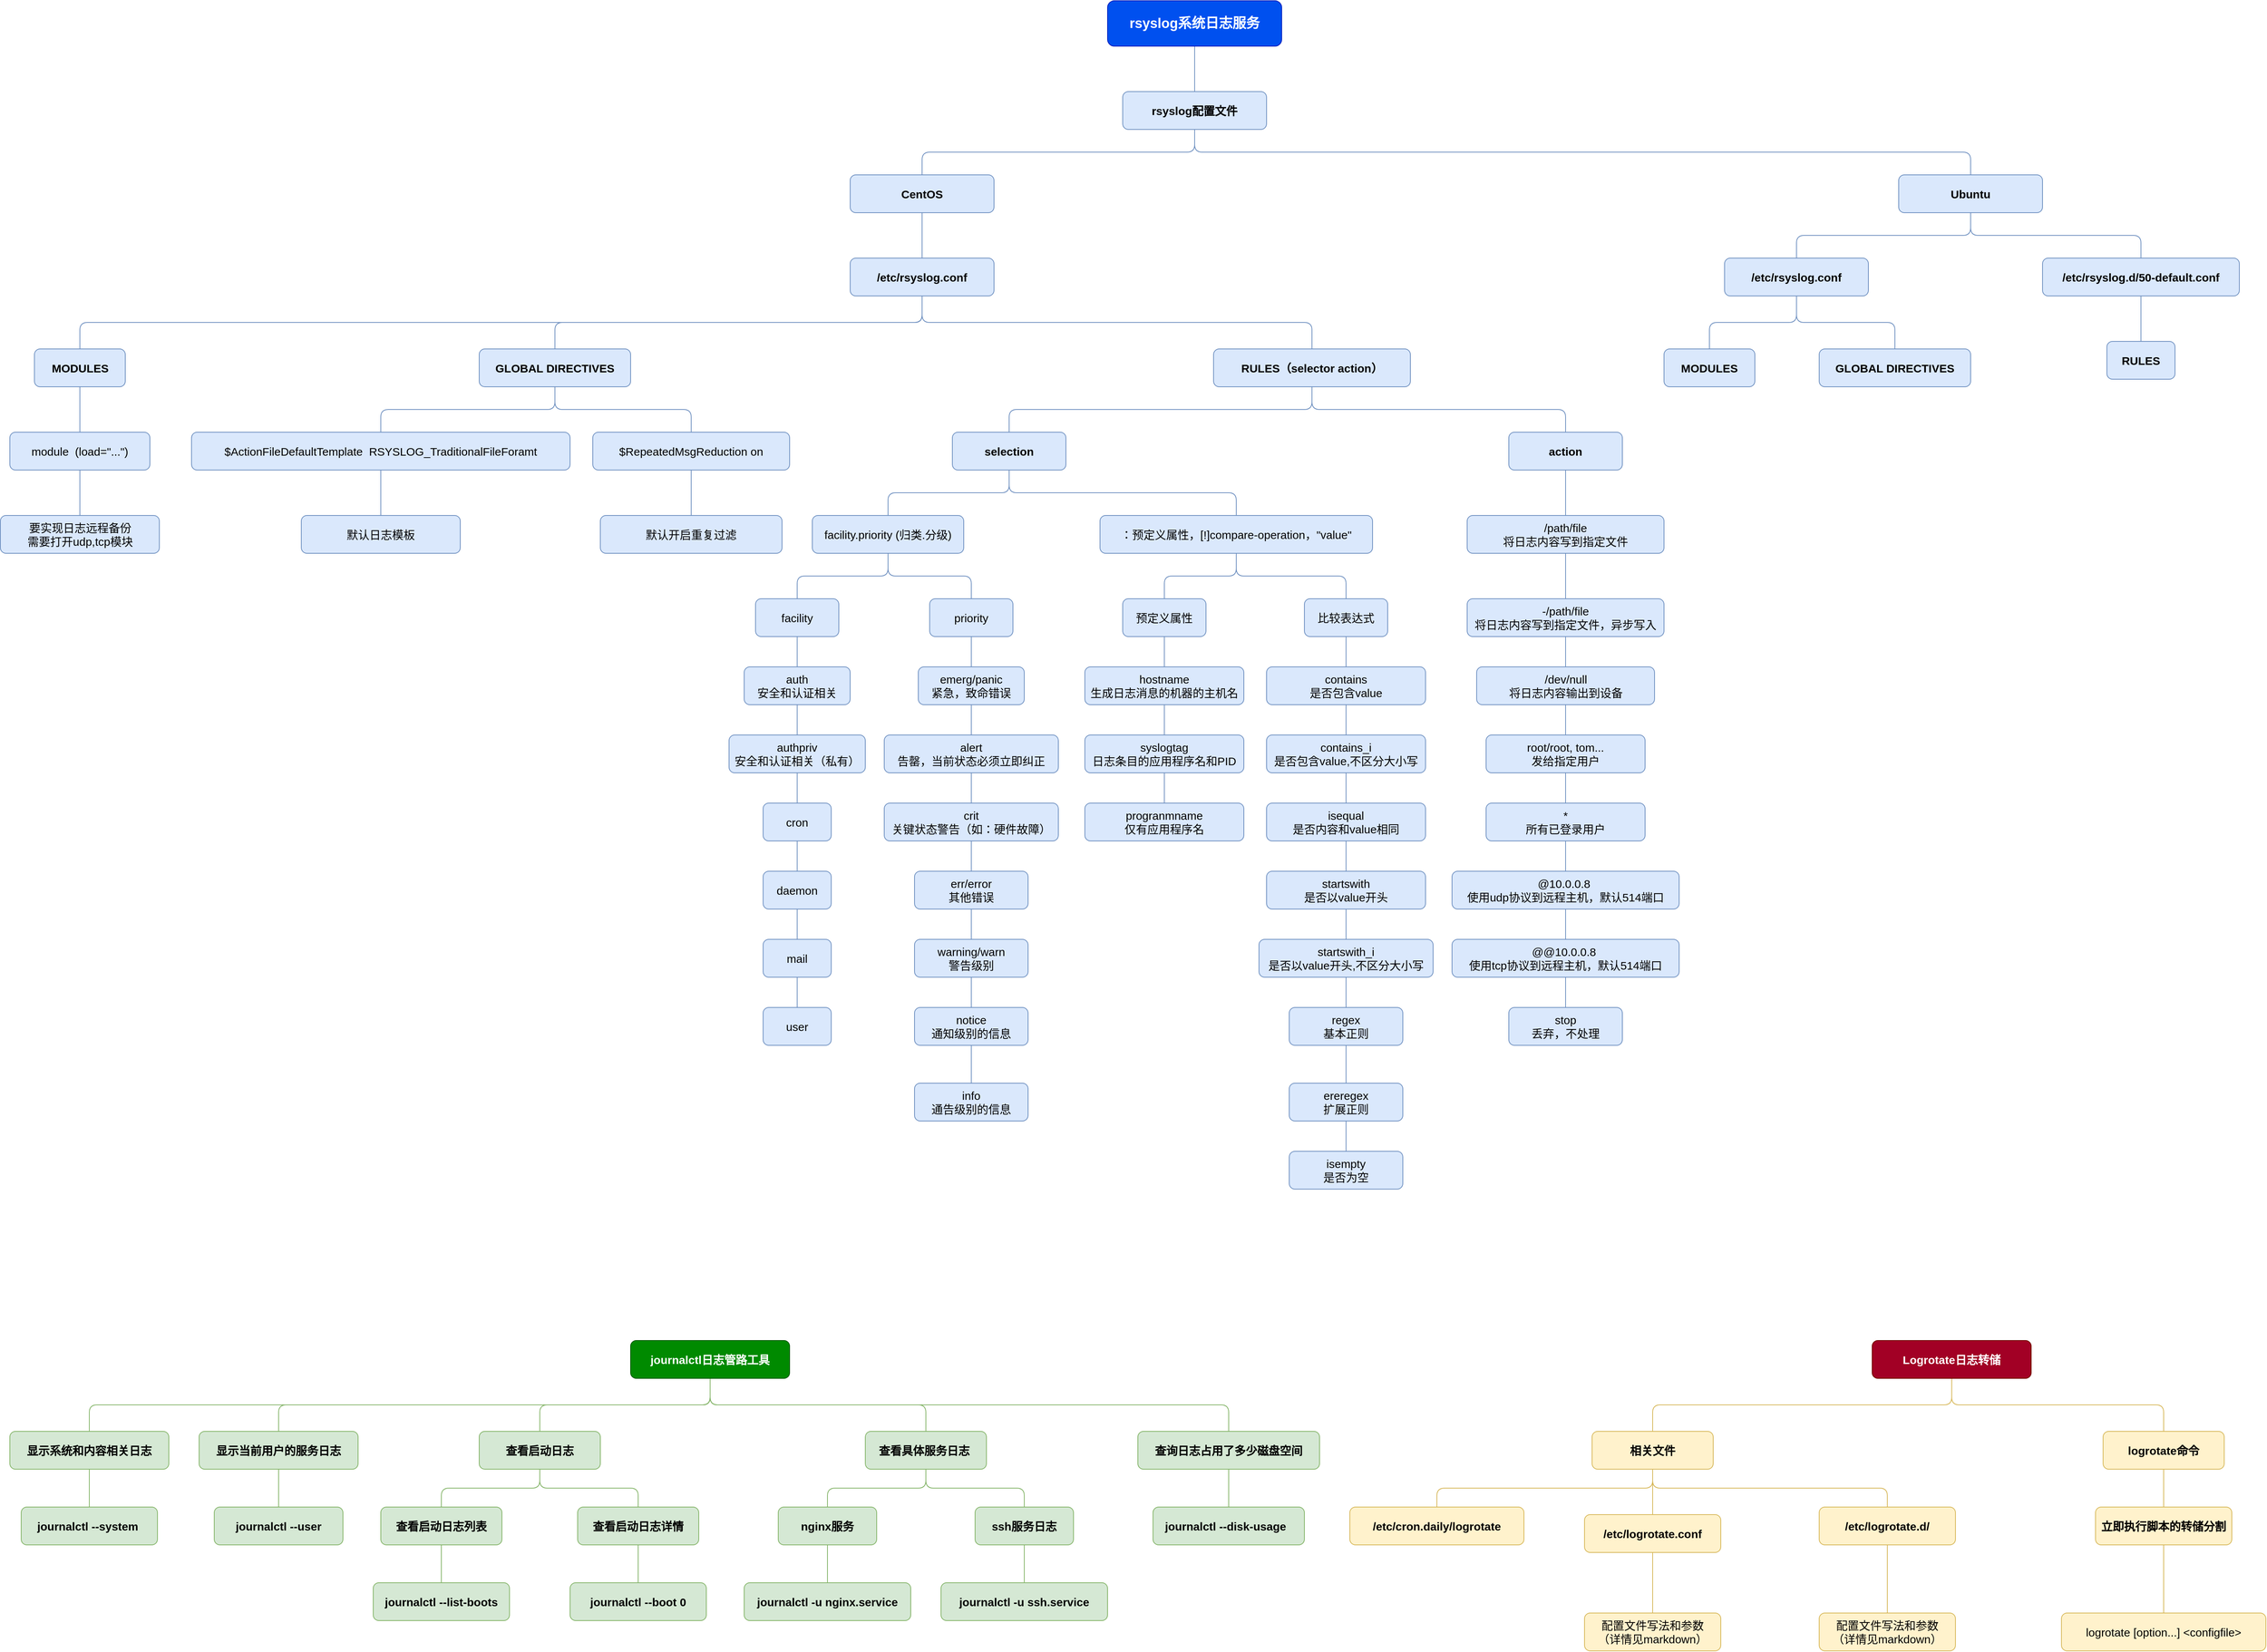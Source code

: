 <mxfile version="24.2.5" type="device">
  <diagram name="第 1 页" id="xK8iAm5J_rbCQh-ZJji4">
    <mxGraphModel dx="7184" dy="5940" grid="1" gridSize="10" guides="1" tooltips="1" connect="1" arrows="1" fold="1" page="1" pageScale="1" pageWidth="827" pageHeight="1169" math="0" shadow="0">
      <root>
        <mxCell id="0" />
        <mxCell id="1" parent="0" />
        <mxCell id="A2g6HJxZl_QxFegXE8Oe-19" style="edgeStyle=orthogonalEdgeStyle;curved=0;rounded=1;orthogonalLoop=1;jettySize=auto;html=1;exitX=0.5;exitY=1;exitDx=0;exitDy=0;entryX=0.5;entryY=0;entryDx=0;entryDy=0;strokeColor=#d6b656;align=center;verticalAlign=middle;fontFamily=Helvetica;fontSize=11;fontColor=default;labelBackgroundColor=default;endArrow=none;endFill=0;fillColor=#fff2cc;" edge="1" parent="1" source="dq-2yyMFPbCcFcETq69A-4" target="A2g6HJxZl_QxFegXE8Oe-1">
          <mxGeometry relative="1" as="geometry" />
        </mxCell>
        <mxCell id="A2g6HJxZl_QxFegXE8Oe-20" style="edgeStyle=orthogonalEdgeStyle;curved=0;rounded=1;orthogonalLoop=1;jettySize=auto;html=1;exitX=0.5;exitY=1;exitDx=0;exitDy=0;entryX=0.5;entryY=0;entryDx=0;entryDy=0;strokeColor=#d6b656;align=center;verticalAlign=middle;fontFamily=Helvetica;fontSize=11;fontColor=default;labelBackgroundColor=default;endArrow=none;endFill=0;fillColor=#fff2cc;" edge="1" parent="1" source="dq-2yyMFPbCcFcETq69A-4" target="A2g6HJxZl_QxFegXE8Oe-14">
          <mxGeometry relative="1" as="geometry" />
        </mxCell>
        <mxCell id="dq-2yyMFPbCcFcETq69A-4" value="Logrotate日志转储" style="rounded=1;whiteSpace=wrap;html=1;fillColor=#a20025;fontColor=#ffffff;strokeColor=#6F0000;fontStyle=1;fontSize=15;" parent="1" vertex="1">
          <mxGeometry x="910" y="1870" width="210" height="50" as="geometry" />
        </mxCell>
        <mxCell id="dq-2yyMFPbCcFcETq69A-402" value="" style="group" parent="1" vertex="1" connectable="0">
          <mxGeometry x="-1550" y="1870" width="1730" height="370" as="geometry" />
        </mxCell>
        <mxCell id="dq-2yyMFPbCcFcETq69A-397" style="edgeStyle=orthogonalEdgeStyle;curved=0;rounded=1;orthogonalLoop=1;jettySize=auto;html=1;exitX=0.5;exitY=1;exitDx=0;exitDy=0;entryX=0.5;entryY=0;entryDx=0;entryDy=0;strokeColor=#82b366;align=center;verticalAlign=middle;fontFamily=Helvetica;fontSize=11;fontColor=default;labelBackgroundColor=default;endArrow=none;endFill=0;fillColor=#d5e8d4;" parent="dq-2yyMFPbCcFcETq69A-402" source="dq-2yyMFPbCcFcETq69A-3" target="dq-2yyMFPbCcFcETq69A-366" edge="1">
          <mxGeometry relative="1" as="geometry" />
        </mxCell>
        <mxCell id="dq-2yyMFPbCcFcETq69A-398" style="edgeStyle=orthogonalEdgeStyle;curved=0;rounded=1;orthogonalLoop=1;jettySize=auto;html=1;exitX=0.5;exitY=1;exitDx=0;exitDy=0;entryX=0.5;entryY=0;entryDx=0;entryDy=0;strokeColor=#82b366;align=center;verticalAlign=middle;fontFamily=Helvetica;fontSize=11;fontColor=default;labelBackgroundColor=default;endArrow=none;endFill=0;fillColor=#d5e8d4;" parent="dq-2yyMFPbCcFcETq69A-402" source="dq-2yyMFPbCcFcETq69A-3" target="dq-2yyMFPbCcFcETq69A-369" edge="1">
          <mxGeometry relative="1" as="geometry" />
        </mxCell>
        <mxCell id="dq-2yyMFPbCcFcETq69A-399" style="edgeStyle=orthogonalEdgeStyle;curved=0;rounded=1;orthogonalLoop=1;jettySize=auto;html=1;exitX=0.5;exitY=1;exitDx=0;exitDy=0;entryX=0.5;entryY=0;entryDx=0;entryDy=0;strokeColor=#82b366;align=center;verticalAlign=middle;fontFamily=Helvetica;fontSize=11;fontColor=default;labelBackgroundColor=default;endArrow=none;endFill=0;fillColor=#d5e8d4;" parent="dq-2yyMFPbCcFcETq69A-402" source="dq-2yyMFPbCcFcETq69A-3" target="dq-2yyMFPbCcFcETq69A-374" edge="1">
          <mxGeometry relative="1" as="geometry" />
        </mxCell>
        <mxCell id="dq-2yyMFPbCcFcETq69A-400" style="edgeStyle=orthogonalEdgeStyle;curved=0;rounded=1;orthogonalLoop=1;jettySize=auto;html=1;exitX=0.5;exitY=1;exitDx=0;exitDy=0;entryX=0.5;entryY=0;entryDx=0;entryDy=0;strokeColor=#82b366;align=center;verticalAlign=middle;fontFamily=Helvetica;fontSize=11;fontColor=default;labelBackgroundColor=default;endArrow=none;endFill=0;fillColor=#d5e8d4;" parent="dq-2yyMFPbCcFcETq69A-402" source="dq-2yyMFPbCcFcETq69A-3" target="dq-2yyMFPbCcFcETq69A-365" edge="1">
          <mxGeometry relative="1" as="geometry" />
        </mxCell>
        <mxCell id="dq-2yyMFPbCcFcETq69A-401" style="edgeStyle=orthogonalEdgeStyle;curved=0;rounded=1;orthogonalLoop=1;jettySize=auto;html=1;exitX=0.5;exitY=1;exitDx=0;exitDy=0;entryX=0.5;entryY=0;entryDx=0;entryDy=0;strokeColor=#82b366;align=center;verticalAlign=middle;fontFamily=Helvetica;fontSize=11;fontColor=default;labelBackgroundColor=default;endArrow=none;endFill=0;fillColor=#d5e8d4;" parent="dq-2yyMFPbCcFcETq69A-402" source="dq-2yyMFPbCcFcETq69A-3" target="dq-2yyMFPbCcFcETq69A-364" edge="1">
          <mxGeometry relative="1" as="geometry" />
        </mxCell>
        <mxCell id="dq-2yyMFPbCcFcETq69A-3" value="journalctl日志管路工具" style="rounded=1;whiteSpace=wrap;html=1;fillColor=#008a00;strokeColor=#005700;fontStyle=1;fontSize=15;fontColor=#ffffff;" parent="dq-2yyMFPbCcFcETq69A-402" vertex="1">
          <mxGeometry x="820" width="210" height="50" as="geometry" />
        </mxCell>
        <mxCell id="dq-2yyMFPbCcFcETq69A-381" style="edgeStyle=orthogonalEdgeStyle;curved=0;rounded=1;orthogonalLoop=1;jettySize=auto;html=1;exitX=0.5;exitY=1;exitDx=0;exitDy=0;entryX=0.5;entryY=0;entryDx=0;entryDy=0;strokeColor=#82b366;align=center;verticalAlign=middle;fontFamily=Helvetica;fontSize=11;fontColor=default;labelBackgroundColor=default;endArrow=none;endFill=0;fillColor=#d5e8d4;" parent="dq-2yyMFPbCcFcETq69A-402" source="dq-2yyMFPbCcFcETq69A-364" target="dq-2yyMFPbCcFcETq69A-377" edge="1">
          <mxGeometry relative="1" as="geometry" />
        </mxCell>
        <mxCell id="dq-2yyMFPbCcFcETq69A-364" value="显示系统和内容相关日志" style="rounded=1;whiteSpace=wrap;html=1;fillColor=#d5e8d4;strokeColor=#82b366;fontStyle=1;fontSize=15;" parent="dq-2yyMFPbCcFcETq69A-402" vertex="1">
          <mxGeometry y="120" width="210" height="50" as="geometry" />
        </mxCell>
        <mxCell id="dq-2yyMFPbCcFcETq69A-380" style="edgeStyle=orthogonalEdgeStyle;curved=0;rounded=1;orthogonalLoop=1;jettySize=auto;html=1;exitX=0.5;exitY=1;exitDx=0;exitDy=0;entryX=0.5;entryY=0;entryDx=0;entryDy=0;strokeColor=#82b366;align=center;verticalAlign=middle;fontFamily=Helvetica;fontSize=11;fontColor=default;labelBackgroundColor=default;endArrow=none;endFill=0;fillColor=#d5e8d4;" parent="dq-2yyMFPbCcFcETq69A-402" source="dq-2yyMFPbCcFcETq69A-365" target="dq-2yyMFPbCcFcETq69A-378" edge="1">
          <mxGeometry relative="1" as="geometry" />
        </mxCell>
        <mxCell id="dq-2yyMFPbCcFcETq69A-365" value="显示当前用户的服务日志" style="rounded=1;whiteSpace=wrap;html=1;fillColor=#d5e8d4;strokeColor=#82b366;fontStyle=1;fontSize=15;" parent="dq-2yyMFPbCcFcETq69A-402" vertex="1">
          <mxGeometry x="250" y="120" width="210" height="50" as="geometry" />
        </mxCell>
        <mxCell id="dq-2yyMFPbCcFcETq69A-386" style="edgeStyle=orthogonalEdgeStyle;curved=0;rounded=1;orthogonalLoop=1;jettySize=auto;html=1;exitX=0.5;exitY=1;exitDx=0;exitDy=0;entryX=0.5;entryY=0;entryDx=0;entryDy=0;strokeColor=#82b366;align=center;verticalAlign=middle;fontFamily=Helvetica;fontSize=11;fontColor=default;labelBackgroundColor=default;endArrow=none;endFill=0;fillColor=#d5e8d4;" parent="dq-2yyMFPbCcFcETq69A-402" source="dq-2yyMFPbCcFcETq69A-366" target="dq-2yyMFPbCcFcETq69A-368" edge="1">
          <mxGeometry relative="1" as="geometry" />
        </mxCell>
        <mxCell id="dq-2yyMFPbCcFcETq69A-387" style="edgeStyle=orthogonalEdgeStyle;curved=0;rounded=1;orthogonalLoop=1;jettySize=auto;html=1;exitX=0.5;exitY=1;exitDx=0;exitDy=0;entryX=0.5;entryY=0;entryDx=0;entryDy=0;strokeColor=#82b366;align=center;verticalAlign=middle;fontFamily=Helvetica;fontSize=11;fontColor=default;labelBackgroundColor=default;endArrow=none;endFill=0;fillColor=#d5e8d4;" parent="dq-2yyMFPbCcFcETq69A-402" source="dq-2yyMFPbCcFcETq69A-366" target="dq-2yyMFPbCcFcETq69A-370" edge="1">
          <mxGeometry relative="1" as="geometry" />
        </mxCell>
        <mxCell id="dq-2yyMFPbCcFcETq69A-366" value="查看启动日志" style="rounded=1;whiteSpace=wrap;html=1;fillColor=#d5e8d4;strokeColor=#82b366;fontStyle=1;fontSize=15;" parent="dq-2yyMFPbCcFcETq69A-402" vertex="1">
          <mxGeometry x="620" y="120" width="160" height="50" as="geometry" />
        </mxCell>
        <mxCell id="dq-2yyMFPbCcFcETq69A-383" style="edgeStyle=orthogonalEdgeStyle;curved=0;rounded=1;orthogonalLoop=1;jettySize=auto;html=1;exitX=0.5;exitY=1;exitDx=0;exitDy=0;entryX=0.5;entryY=0;entryDx=0;entryDy=0;strokeColor=#82b366;align=center;verticalAlign=middle;fontFamily=Helvetica;fontSize=11;fontColor=default;labelBackgroundColor=default;endArrow=none;endFill=0;fillColor=#d5e8d4;" parent="dq-2yyMFPbCcFcETq69A-402" source="dq-2yyMFPbCcFcETq69A-368" target="dq-2yyMFPbCcFcETq69A-382" edge="1">
          <mxGeometry relative="1" as="geometry" />
        </mxCell>
        <mxCell id="dq-2yyMFPbCcFcETq69A-368" value="查看启动日志列表" style="rounded=1;whiteSpace=wrap;html=1;fillColor=#d5e8d4;strokeColor=#82b366;fontStyle=1;fontSize=15;" parent="dq-2yyMFPbCcFcETq69A-402" vertex="1">
          <mxGeometry x="490" y="220" width="160" height="50" as="geometry" />
        </mxCell>
        <mxCell id="dq-2yyMFPbCcFcETq69A-393" style="edgeStyle=orthogonalEdgeStyle;curved=0;rounded=1;orthogonalLoop=1;jettySize=auto;html=1;exitX=0.5;exitY=1;exitDx=0;exitDy=0;entryX=0.5;entryY=0;entryDx=0;entryDy=0;strokeColor=#82b366;align=center;verticalAlign=middle;fontFamily=Helvetica;fontSize=11;fontColor=default;labelBackgroundColor=default;endArrow=none;endFill=0;fillColor=#d5e8d4;" parent="dq-2yyMFPbCcFcETq69A-402" source="dq-2yyMFPbCcFcETq69A-369" target="dq-2yyMFPbCcFcETq69A-372" edge="1">
          <mxGeometry relative="1" as="geometry" />
        </mxCell>
        <mxCell id="dq-2yyMFPbCcFcETq69A-394" style="edgeStyle=orthogonalEdgeStyle;curved=0;rounded=1;orthogonalLoop=1;jettySize=auto;html=1;exitX=0.5;exitY=1;exitDx=0;exitDy=0;entryX=0.5;entryY=0;entryDx=0;entryDy=0;strokeColor=#82b366;align=center;verticalAlign=middle;fontFamily=Helvetica;fontSize=11;fontColor=default;labelBackgroundColor=default;endArrow=none;endFill=0;fillColor=#d5e8d4;" parent="dq-2yyMFPbCcFcETq69A-402" source="dq-2yyMFPbCcFcETq69A-369" target="dq-2yyMFPbCcFcETq69A-373" edge="1">
          <mxGeometry relative="1" as="geometry" />
        </mxCell>
        <mxCell id="dq-2yyMFPbCcFcETq69A-369" value="查看具体服务日志&amp;nbsp;" style="rounded=1;whiteSpace=wrap;html=1;fillColor=#d5e8d4;strokeColor=#82b366;fontStyle=1;fontSize=15;" parent="dq-2yyMFPbCcFcETq69A-402" vertex="1">
          <mxGeometry x="1130" y="120" width="160" height="50" as="geometry" />
        </mxCell>
        <mxCell id="dq-2yyMFPbCcFcETq69A-385" style="edgeStyle=orthogonalEdgeStyle;curved=0;rounded=1;orthogonalLoop=1;jettySize=auto;html=1;exitX=0.5;exitY=1;exitDx=0;exitDy=0;entryX=0.5;entryY=0;entryDx=0;entryDy=0;strokeColor=#82b366;align=center;verticalAlign=middle;fontFamily=Helvetica;fontSize=11;fontColor=default;labelBackgroundColor=default;endArrow=none;endFill=0;fillColor=#d5e8d4;" parent="dq-2yyMFPbCcFcETq69A-402" source="dq-2yyMFPbCcFcETq69A-370" target="dq-2yyMFPbCcFcETq69A-384" edge="1">
          <mxGeometry relative="1" as="geometry" />
        </mxCell>
        <mxCell id="dq-2yyMFPbCcFcETq69A-370" value="查看启动日志详情" style="rounded=1;whiteSpace=wrap;html=1;fillColor=#d5e8d4;strokeColor=#82b366;fontStyle=1;fontSize=15;" parent="dq-2yyMFPbCcFcETq69A-402" vertex="1">
          <mxGeometry x="750" y="220" width="160" height="50" as="geometry" />
        </mxCell>
        <mxCell id="dq-2yyMFPbCcFcETq69A-391" style="edgeStyle=orthogonalEdgeStyle;curved=0;rounded=1;orthogonalLoop=1;jettySize=auto;html=1;exitX=0.5;exitY=1;exitDx=0;exitDy=0;entryX=0.5;entryY=0;entryDx=0;entryDy=0;strokeColor=#82b366;align=center;verticalAlign=middle;fontFamily=Helvetica;fontSize=11;fontColor=default;labelBackgroundColor=default;endArrow=none;endFill=0;fillColor=#d5e8d4;" parent="dq-2yyMFPbCcFcETq69A-402" source="dq-2yyMFPbCcFcETq69A-372" target="dq-2yyMFPbCcFcETq69A-389" edge="1">
          <mxGeometry relative="1" as="geometry" />
        </mxCell>
        <mxCell id="dq-2yyMFPbCcFcETq69A-372" value="nginx服务" style="rounded=1;whiteSpace=wrap;html=1;fillColor=#d5e8d4;strokeColor=#82b366;fontStyle=1;fontSize=15;" parent="dq-2yyMFPbCcFcETq69A-402" vertex="1">
          <mxGeometry x="1015" y="220" width="130" height="50" as="geometry" />
        </mxCell>
        <mxCell id="dq-2yyMFPbCcFcETq69A-392" style="edgeStyle=orthogonalEdgeStyle;curved=0;rounded=1;orthogonalLoop=1;jettySize=auto;html=1;exitX=0.5;exitY=1;exitDx=0;exitDy=0;entryX=0.5;entryY=0;entryDx=0;entryDy=0;strokeColor=#82b366;align=center;verticalAlign=middle;fontFamily=Helvetica;fontSize=11;fontColor=default;labelBackgroundColor=default;endArrow=none;endFill=0;fillColor=#d5e8d4;" parent="dq-2yyMFPbCcFcETq69A-402" source="dq-2yyMFPbCcFcETq69A-373" target="dq-2yyMFPbCcFcETq69A-390" edge="1">
          <mxGeometry relative="1" as="geometry" />
        </mxCell>
        <mxCell id="dq-2yyMFPbCcFcETq69A-373" value="ssh服务日志" style="rounded=1;whiteSpace=wrap;html=1;fillColor=#d5e8d4;strokeColor=#82b366;fontStyle=1;fontSize=15;" parent="dq-2yyMFPbCcFcETq69A-402" vertex="1">
          <mxGeometry x="1275" y="220" width="130" height="50" as="geometry" />
        </mxCell>
        <mxCell id="dq-2yyMFPbCcFcETq69A-396" style="edgeStyle=orthogonalEdgeStyle;curved=0;rounded=1;orthogonalLoop=1;jettySize=auto;html=1;exitX=0.5;exitY=1;exitDx=0;exitDy=0;entryX=0.5;entryY=0;entryDx=0;entryDy=0;strokeColor=#82b366;align=center;verticalAlign=middle;fontFamily=Helvetica;fontSize=11;fontColor=default;labelBackgroundColor=default;endArrow=none;endFill=0;fillColor=#d5e8d4;" parent="dq-2yyMFPbCcFcETq69A-402" source="dq-2yyMFPbCcFcETq69A-374" target="dq-2yyMFPbCcFcETq69A-395" edge="1">
          <mxGeometry relative="1" as="geometry" />
        </mxCell>
        <mxCell id="dq-2yyMFPbCcFcETq69A-374" value="查询日志占用了多少磁盘空间" style="rounded=1;whiteSpace=wrap;html=1;fillColor=#d5e8d4;strokeColor=#82b366;fontStyle=1;fontSize=15;" parent="dq-2yyMFPbCcFcETq69A-402" vertex="1">
          <mxGeometry x="1490" y="120" width="240" height="50" as="geometry" />
        </mxCell>
        <mxCell id="dq-2yyMFPbCcFcETq69A-377" value="journalctl --system&amp;nbsp;" style="rounded=1;whiteSpace=wrap;html=1;fillColor=#d5e8d4;strokeColor=#82b366;fontStyle=1;fontSize=15;" parent="dq-2yyMFPbCcFcETq69A-402" vertex="1">
          <mxGeometry x="15" y="220" width="180" height="50" as="geometry" />
        </mxCell>
        <mxCell id="dq-2yyMFPbCcFcETq69A-378" value="journalctl --user" style="rounded=1;whiteSpace=wrap;html=1;fillColor=#d5e8d4;strokeColor=#82b366;fontStyle=1;fontSize=15;" parent="dq-2yyMFPbCcFcETq69A-402" vertex="1">
          <mxGeometry x="270" y="220" width="170" height="50" as="geometry" />
        </mxCell>
        <mxCell id="dq-2yyMFPbCcFcETq69A-382" value="journalctl --list-boots" style="rounded=1;whiteSpace=wrap;html=1;fillColor=#d5e8d4;strokeColor=#82b366;fontStyle=1;fontSize=15;" parent="dq-2yyMFPbCcFcETq69A-402" vertex="1">
          <mxGeometry x="480" y="320" width="180" height="50" as="geometry" />
        </mxCell>
        <mxCell id="dq-2yyMFPbCcFcETq69A-384" value="journalctl --boot 0" style="rounded=1;whiteSpace=wrap;html=1;fillColor=#d5e8d4;strokeColor=#82b366;fontStyle=1;fontSize=15;" parent="dq-2yyMFPbCcFcETq69A-402" vertex="1">
          <mxGeometry x="740" y="320" width="180" height="50" as="geometry" />
        </mxCell>
        <mxCell id="dq-2yyMFPbCcFcETq69A-389" value="journalctl -u nginx.service" style="rounded=1;whiteSpace=wrap;html=1;fillColor=#d5e8d4;strokeColor=#82b366;fontStyle=1;fontSize=15;" parent="dq-2yyMFPbCcFcETq69A-402" vertex="1">
          <mxGeometry x="970" y="320" width="220" height="50" as="geometry" />
        </mxCell>
        <mxCell id="dq-2yyMFPbCcFcETq69A-390" value="journalctl -u ssh.service" style="rounded=1;whiteSpace=wrap;html=1;fillColor=#d5e8d4;strokeColor=#82b366;fontStyle=1;fontSize=15;" parent="dq-2yyMFPbCcFcETq69A-402" vertex="1">
          <mxGeometry x="1230" y="320" width="220" height="50" as="geometry" />
        </mxCell>
        <mxCell id="dq-2yyMFPbCcFcETq69A-395" value="journalctl --disk-usage&amp;nbsp;&amp;nbsp;" style="rounded=1;whiteSpace=wrap;html=1;fillColor=#d5e8d4;strokeColor=#82b366;fontStyle=1;fontSize=15;" parent="dq-2yyMFPbCcFcETq69A-402" vertex="1">
          <mxGeometry x="1510" y="220" width="200" height="50" as="geometry" />
        </mxCell>
        <mxCell id="dq-2yyMFPbCcFcETq69A-403" value="" style="group" parent="1" vertex="1" connectable="0">
          <mxGeometry x="-1562.5" y="100" width="2957.5" height="1570" as="geometry" />
        </mxCell>
        <mxCell id="dq-2yyMFPbCcFcETq69A-128" style="edgeStyle=orthogonalEdgeStyle;curved=0;rounded=1;orthogonalLoop=1;jettySize=auto;html=1;exitX=0.5;exitY=1;exitDx=0;exitDy=0;entryX=0.5;entryY=0;entryDx=0;entryDy=0;strokeColor=#6c8ebf;align=center;verticalAlign=middle;fontFamily=Helvetica;fontSize=11;fontColor=default;labelBackgroundColor=default;endArrow=none;endFill=0;fillColor=#dae8fc;" parent="dq-2yyMFPbCcFcETq69A-403" source="dq-2yyMFPbCcFcETq69A-2" target="dq-2yyMFPbCcFcETq69A-5" edge="1">
          <mxGeometry relative="1" as="geometry" />
        </mxCell>
        <mxCell id="dq-2yyMFPbCcFcETq69A-2" value="rsyslog系统日志服务" style="rounded=1;whiteSpace=wrap;html=1;fillColor=#0050ef;strokeColor=#001DBC;fontStyle=1;fontSize=18;fontColor=#ffffff;" parent="dq-2yyMFPbCcFcETq69A-403" vertex="1">
          <mxGeometry x="1462.5" width="230" height="60" as="geometry" />
        </mxCell>
        <mxCell id="dq-2yyMFPbCcFcETq69A-125" style="edgeStyle=orthogonalEdgeStyle;curved=0;rounded=1;orthogonalLoop=1;jettySize=auto;html=1;exitX=0.5;exitY=1;exitDx=0;exitDy=0;entryX=0.5;entryY=0;entryDx=0;entryDy=0;strokeColor=#6c8ebf;align=center;verticalAlign=middle;fontFamily=Helvetica;fontSize=11;fontColor=default;labelBackgroundColor=default;endArrow=none;endFill=0;fillColor=#dae8fc;" parent="dq-2yyMFPbCcFcETq69A-403" source="dq-2yyMFPbCcFcETq69A-5" target="dq-2yyMFPbCcFcETq69A-6" edge="1">
          <mxGeometry relative="1" as="geometry" />
        </mxCell>
        <mxCell id="dq-2yyMFPbCcFcETq69A-127" style="edgeStyle=orthogonalEdgeStyle;curved=0;rounded=1;orthogonalLoop=1;jettySize=auto;html=1;exitX=0.5;exitY=1;exitDx=0;exitDy=0;entryX=0.5;entryY=0;entryDx=0;entryDy=0;strokeColor=#6c8ebf;align=center;verticalAlign=middle;fontFamily=Helvetica;fontSize=11;fontColor=default;labelBackgroundColor=default;endArrow=none;endFill=0;fillColor=#dae8fc;" parent="dq-2yyMFPbCcFcETq69A-403" source="dq-2yyMFPbCcFcETq69A-5" target="dq-2yyMFPbCcFcETq69A-7" edge="1">
          <mxGeometry relative="1" as="geometry" />
        </mxCell>
        <mxCell id="dq-2yyMFPbCcFcETq69A-5" value="rsyslog配置文件" style="rounded=1;whiteSpace=wrap;html=1;fillColor=#dae8fc;strokeColor=#6c8ebf;fontStyle=1;fontSize=15;" parent="dq-2yyMFPbCcFcETq69A-403" vertex="1">
          <mxGeometry x="1482.5" y="120" width="190" height="50" as="geometry" />
        </mxCell>
        <mxCell id="dq-2yyMFPbCcFcETq69A-126" style="edgeStyle=orthogonalEdgeStyle;curved=0;rounded=1;orthogonalLoop=1;jettySize=auto;html=1;exitX=0.5;exitY=1;exitDx=0;exitDy=0;entryX=0.5;entryY=0;entryDx=0;entryDy=0;strokeColor=#6c8ebf;align=center;verticalAlign=middle;fontFamily=Helvetica;fontSize=11;fontColor=default;labelBackgroundColor=default;endArrow=none;endFill=0;fillColor=#dae8fc;" parent="dq-2yyMFPbCcFcETq69A-403" source="dq-2yyMFPbCcFcETq69A-6" target="dq-2yyMFPbCcFcETq69A-8" edge="1">
          <mxGeometry relative="1" as="geometry" />
        </mxCell>
        <mxCell id="dq-2yyMFPbCcFcETq69A-6" value="CentOS" style="rounded=1;whiteSpace=wrap;html=1;fillColor=#dae8fc;strokeColor=#6c8ebf;fontStyle=1;fontSize=15;" parent="dq-2yyMFPbCcFcETq69A-403" vertex="1">
          <mxGeometry x="1122.5" y="230" width="190" height="50" as="geometry" />
        </mxCell>
        <mxCell id="dq-2yyMFPbCcFcETq69A-19" style="edgeStyle=orthogonalEdgeStyle;curved=0;rounded=1;orthogonalLoop=1;jettySize=auto;html=1;exitX=0.5;exitY=1;exitDx=0;exitDy=0;entryX=0.5;entryY=0;entryDx=0;entryDy=0;strokeColor=#6c8ebf;align=center;verticalAlign=middle;fontFamily=Helvetica;fontSize=11;fontColor=default;labelBackgroundColor=default;endArrow=none;endFill=0;fillColor=#dae8fc;" parent="dq-2yyMFPbCcFcETq69A-403" source="dq-2yyMFPbCcFcETq69A-7" target="dq-2yyMFPbCcFcETq69A-15" edge="1">
          <mxGeometry relative="1" as="geometry" />
        </mxCell>
        <mxCell id="dq-2yyMFPbCcFcETq69A-20" style="edgeStyle=orthogonalEdgeStyle;curved=0;rounded=1;orthogonalLoop=1;jettySize=auto;html=1;exitX=0.5;exitY=1;exitDx=0;exitDy=0;entryX=0.5;entryY=0;entryDx=0;entryDy=0;strokeColor=#6c8ebf;align=center;verticalAlign=middle;fontFamily=Helvetica;fontSize=11;fontColor=default;labelBackgroundColor=default;endArrow=none;endFill=0;fillColor=#dae8fc;" parent="dq-2yyMFPbCcFcETq69A-403" source="dq-2yyMFPbCcFcETq69A-7" target="dq-2yyMFPbCcFcETq69A-18" edge="1">
          <mxGeometry relative="1" as="geometry" />
        </mxCell>
        <mxCell id="dq-2yyMFPbCcFcETq69A-7" value="Ubuntu" style="rounded=1;whiteSpace=wrap;html=1;fillColor=#dae8fc;strokeColor=#6c8ebf;fontStyle=1;fontSize=15;" parent="dq-2yyMFPbCcFcETq69A-403" vertex="1">
          <mxGeometry x="2507.5" y="230" width="190" height="50" as="geometry" />
        </mxCell>
        <mxCell id="dq-2yyMFPbCcFcETq69A-12" style="edgeStyle=orthogonalEdgeStyle;rounded=1;orthogonalLoop=1;jettySize=auto;html=1;exitX=0.5;exitY=1;exitDx=0;exitDy=0;entryX=0.5;entryY=0;entryDx=0;entryDy=0;curved=0;endArrow=none;endFill=0;fillColor=#dae8fc;strokeColor=#6c8ebf;" parent="dq-2yyMFPbCcFcETq69A-403" source="dq-2yyMFPbCcFcETq69A-8" target="dq-2yyMFPbCcFcETq69A-10" edge="1">
          <mxGeometry relative="1" as="geometry" />
        </mxCell>
        <mxCell id="dq-2yyMFPbCcFcETq69A-13" style="edgeStyle=orthogonalEdgeStyle;curved=0;rounded=1;orthogonalLoop=1;jettySize=auto;html=1;exitX=0.5;exitY=1;exitDx=0;exitDy=0;entryX=0.5;entryY=0;entryDx=0;entryDy=0;strokeColor=#6c8ebf;align=center;verticalAlign=middle;fontFamily=Helvetica;fontSize=11;fontColor=default;labelBackgroundColor=default;endArrow=none;endFill=0;fillColor=#dae8fc;" parent="dq-2yyMFPbCcFcETq69A-403" source="dq-2yyMFPbCcFcETq69A-8" target="dq-2yyMFPbCcFcETq69A-9" edge="1">
          <mxGeometry relative="1" as="geometry" />
        </mxCell>
        <mxCell id="dq-2yyMFPbCcFcETq69A-14" style="edgeStyle=orthogonalEdgeStyle;curved=0;rounded=1;orthogonalLoop=1;jettySize=auto;html=1;exitX=0.5;exitY=1;exitDx=0;exitDy=0;entryX=0.5;entryY=0;entryDx=0;entryDy=0;strokeColor=#6c8ebf;align=center;verticalAlign=middle;fontFamily=Helvetica;fontSize=11;fontColor=default;labelBackgroundColor=default;endArrow=none;endFill=0;fillColor=#dae8fc;" parent="dq-2yyMFPbCcFcETq69A-403" source="dq-2yyMFPbCcFcETq69A-8" target="dq-2yyMFPbCcFcETq69A-11" edge="1">
          <mxGeometry relative="1" as="geometry" />
        </mxCell>
        <mxCell id="dq-2yyMFPbCcFcETq69A-8" value="/etc/rsyslog.conf" style="rounded=1;whiteSpace=wrap;html=1;fillColor=#dae8fc;strokeColor=#6c8ebf;fontStyle=1;fontSize=15;" parent="dq-2yyMFPbCcFcETq69A-403" vertex="1">
          <mxGeometry x="1122.5" y="340" width="190" height="50" as="geometry" />
        </mxCell>
        <mxCell id="dq-2yyMFPbCcFcETq69A-26" style="edgeStyle=orthogonalEdgeStyle;curved=0;rounded=1;orthogonalLoop=1;jettySize=auto;html=1;exitX=0.5;exitY=1;exitDx=0;exitDy=0;entryX=0.5;entryY=0;entryDx=0;entryDy=0;strokeColor=#6c8ebf;align=center;verticalAlign=middle;fontFamily=Helvetica;fontSize=11;fontColor=default;labelBackgroundColor=default;endArrow=none;endFill=0;fillColor=#dae8fc;" parent="dq-2yyMFPbCcFcETq69A-403" source="dq-2yyMFPbCcFcETq69A-9" target="dq-2yyMFPbCcFcETq69A-25" edge="1">
          <mxGeometry relative="1" as="geometry" />
        </mxCell>
        <mxCell id="dq-2yyMFPbCcFcETq69A-9" value="MODULES" style="rounded=1;whiteSpace=wrap;html=1;fillColor=#dae8fc;strokeColor=#6c8ebf;fontStyle=1;fontSize=15;" parent="dq-2yyMFPbCcFcETq69A-403" vertex="1">
          <mxGeometry x="45" y="460" width="120" height="50" as="geometry" />
        </mxCell>
        <mxCell id="dq-2yyMFPbCcFcETq69A-28" style="edgeStyle=orthogonalEdgeStyle;curved=0;rounded=1;orthogonalLoop=1;jettySize=auto;html=1;exitX=0.5;exitY=1;exitDx=0;exitDy=0;entryX=0.5;entryY=0;entryDx=0;entryDy=0;strokeColor=#6c8ebf;align=center;verticalAlign=middle;fontFamily=Helvetica;fontSize=11;fontColor=default;labelBackgroundColor=default;endArrow=none;endFill=0;fillColor=#dae8fc;" parent="dq-2yyMFPbCcFcETq69A-403" source="dq-2yyMFPbCcFcETq69A-10" target="dq-2yyMFPbCcFcETq69A-27" edge="1">
          <mxGeometry relative="1" as="geometry" />
        </mxCell>
        <mxCell id="dq-2yyMFPbCcFcETq69A-34" style="edgeStyle=orthogonalEdgeStyle;curved=0;rounded=1;orthogonalLoop=1;jettySize=auto;html=1;exitX=0.5;exitY=1;exitDx=0;exitDy=0;entryX=0.5;entryY=0;entryDx=0;entryDy=0;strokeColor=#6c8ebf;align=center;verticalAlign=middle;fontFamily=Helvetica;fontSize=11;fontColor=default;labelBackgroundColor=default;endArrow=none;endFill=0;fillColor=#dae8fc;" parent="dq-2yyMFPbCcFcETq69A-403" source="dq-2yyMFPbCcFcETq69A-10" target="dq-2yyMFPbCcFcETq69A-30" edge="1">
          <mxGeometry relative="1" as="geometry" />
        </mxCell>
        <mxCell id="dq-2yyMFPbCcFcETq69A-10" value="GLOBAL DIRECTIVES" style="rounded=1;whiteSpace=wrap;html=1;fillColor=#dae8fc;strokeColor=#6c8ebf;fontStyle=1;fontSize=15;" parent="dq-2yyMFPbCcFcETq69A-403" vertex="1">
          <mxGeometry x="632.5" y="460" width="200" height="50" as="geometry" />
        </mxCell>
        <mxCell id="dq-2yyMFPbCcFcETq69A-44" style="edgeStyle=orthogonalEdgeStyle;curved=0;rounded=1;orthogonalLoop=1;jettySize=auto;html=1;exitX=0.5;exitY=1;exitDx=0;exitDy=0;entryX=0.5;entryY=0;entryDx=0;entryDy=0;strokeColor=#6c8ebf;align=center;verticalAlign=middle;fontFamily=Helvetica;fontSize=11;fontColor=default;labelBackgroundColor=default;endArrow=none;endFill=0;fillColor=#dae8fc;" parent="dq-2yyMFPbCcFcETq69A-403" source="dq-2yyMFPbCcFcETq69A-11" target="dq-2yyMFPbCcFcETq69A-38" edge="1">
          <mxGeometry relative="1" as="geometry" />
        </mxCell>
        <mxCell id="dq-2yyMFPbCcFcETq69A-107" style="edgeStyle=orthogonalEdgeStyle;curved=0;rounded=1;orthogonalLoop=1;jettySize=auto;html=1;exitX=0.5;exitY=1;exitDx=0;exitDy=0;entryX=0.5;entryY=0;entryDx=0;entryDy=0;strokeColor=#6c8ebf;align=center;verticalAlign=middle;fontFamily=Helvetica;fontSize=11;fontColor=default;labelBackgroundColor=default;endArrow=none;endFill=0;fillColor=#dae8fc;" parent="dq-2yyMFPbCcFcETq69A-403" source="dq-2yyMFPbCcFcETq69A-11" target="dq-2yyMFPbCcFcETq69A-39" edge="1">
          <mxGeometry relative="1" as="geometry" />
        </mxCell>
        <mxCell id="dq-2yyMFPbCcFcETq69A-11" value="RULES（selector action）" style="rounded=1;whiteSpace=wrap;html=1;fillColor=#dae8fc;strokeColor=#6c8ebf;fontStyle=1;fontSize=15;" parent="dq-2yyMFPbCcFcETq69A-403" vertex="1">
          <mxGeometry x="1602.5" y="460" width="260" height="50" as="geometry" />
        </mxCell>
        <mxCell id="dq-2yyMFPbCcFcETq69A-21" style="edgeStyle=orthogonalEdgeStyle;curved=0;rounded=1;orthogonalLoop=1;jettySize=auto;html=1;exitX=0.5;exitY=1;exitDx=0;exitDy=0;entryX=0.5;entryY=0;entryDx=0;entryDy=0;strokeColor=#6c8ebf;align=center;verticalAlign=middle;fontFamily=Helvetica;fontSize=11;fontColor=default;labelBackgroundColor=default;endArrow=none;endFill=0;fillColor=#dae8fc;" parent="dq-2yyMFPbCcFcETq69A-403" source="dq-2yyMFPbCcFcETq69A-15" target="dq-2yyMFPbCcFcETq69A-16" edge="1">
          <mxGeometry relative="1" as="geometry" />
        </mxCell>
        <mxCell id="dq-2yyMFPbCcFcETq69A-22" style="edgeStyle=orthogonalEdgeStyle;curved=0;rounded=1;orthogonalLoop=1;jettySize=auto;html=1;exitX=0.5;exitY=1;exitDx=0;exitDy=0;entryX=0.5;entryY=0;entryDx=0;entryDy=0;strokeColor=#6c8ebf;align=center;verticalAlign=middle;fontFamily=Helvetica;fontSize=11;fontColor=default;labelBackgroundColor=default;endArrow=none;endFill=0;fillColor=#dae8fc;" parent="dq-2yyMFPbCcFcETq69A-403" source="dq-2yyMFPbCcFcETq69A-15" target="dq-2yyMFPbCcFcETq69A-17" edge="1">
          <mxGeometry relative="1" as="geometry" />
        </mxCell>
        <mxCell id="dq-2yyMFPbCcFcETq69A-15" value="/etc/rsyslog.conf" style="rounded=1;whiteSpace=wrap;html=1;fillColor=#dae8fc;strokeColor=#6c8ebf;fontStyle=1;fontSize=15;" parent="dq-2yyMFPbCcFcETq69A-403" vertex="1">
          <mxGeometry x="2277.5" y="340" width="190" height="50" as="geometry" />
        </mxCell>
        <mxCell id="dq-2yyMFPbCcFcETq69A-16" value="MODULES" style="rounded=1;whiteSpace=wrap;html=1;fillColor=#dae8fc;strokeColor=#6c8ebf;fontStyle=1;fontSize=15;" parent="dq-2yyMFPbCcFcETq69A-403" vertex="1">
          <mxGeometry x="2197.5" y="460" width="120" height="50" as="geometry" />
        </mxCell>
        <mxCell id="dq-2yyMFPbCcFcETq69A-17" value="GLOBAL DIRECTIVES" style="rounded=1;whiteSpace=wrap;html=1;fillColor=#dae8fc;strokeColor=#6c8ebf;fontStyle=1;fontSize=15;" parent="dq-2yyMFPbCcFcETq69A-403" vertex="1">
          <mxGeometry x="2402.5" y="460" width="200" height="50" as="geometry" />
        </mxCell>
        <mxCell id="dq-2yyMFPbCcFcETq69A-24" style="edgeStyle=orthogonalEdgeStyle;curved=0;rounded=1;orthogonalLoop=1;jettySize=auto;html=1;exitX=0.5;exitY=1;exitDx=0;exitDy=0;entryX=0.5;entryY=0;entryDx=0;entryDy=0;strokeColor=#6c8ebf;align=center;verticalAlign=middle;fontFamily=Helvetica;fontSize=11;fontColor=default;labelBackgroundColor=default;endArrow=none;endFill=0;fillColor=#dae8fc;" parent="dq-2yyMFPbCcFcETq69A-403" source="dq-2yyMFPbCcFcETq69A-18" target="dq-2yyMFPbCcFcETq69A-23" edge="1">
          <mxGeometry relative="1" as="geometry" />
        </mxCell>
        <mxCell id="dq-2yyMFPbCcFcETq69A-18" value="/etc/rsyslog.d/50-default.conf" style="rounded=1;whiteSpace=wrap;html=1;fillColor=#dae8fc;strokeColor=#6c8ebf;fontStyle=1;fontSize=15;" parent="dq-2yyMFPbCcFcETq69A-403" vertex="1">
          <mxGeometry x="2697.5" y="340" width="260" height="50" as="geometry" />
        </mxCell>
        <mxCell id="dq-2yyMFPbCcFcETq69A-23" value="RULES" style="rounded=1;whiteSpace=wrap;html=1;fillColor=#dae8fc;strokeColor=#6c8ebf;fontStyle=1;fontSize=15;" parent="dq-2yyMFPbCcFcETq69A-403" vertex="1">
          <mxGeometry x="2782.5" y="450" width="90" height="50" as="geometry" />
        </mxCell>
        <mxCell id="dq-2yyMFPbCcFcETq69A-363" style="edgeStyle=orthogonalEdgeStyle;curved=0;rounded=1;orthogonalLoop=1;jettySize=auto;html=1;exitX=0.5;exitY=1;exitDx=0;exitDy=0;entryX=0.5;entryY=0;entryDx=0;entryDy=0;strokeColor=#6c8ebf;align=center;verticalAlign=middle;fontFamily=Helvetica;fontSize=11;fontColor=default;labelBackgroundColor=default;endArrow=none;endFill=0;fillColor=#dae8fc;" parent="dq-2yyMFPbCcFcETq69A-403" source="dq-2yyMFPbCcFcETq69A-25" target="dq-2yyMFPbCcFcETq69A-362" edge="1">
          <mxGeometry relative="1" as="geometry" />
        </mxCell>
        <mxCell id="dq-2yyMFPbCcFcETq69A-25" value="module&amp;nbsp; (load=&quot;...&quot;)" style="rounded=1;whiteSpace=wrap;html=1;fillColor=#dae8fc;strokeColor=#6c8ebf;fontStyle=0;fontSize=15;" parent="dq-2yyMFPbCcFcETq69A-403" vertex="1">
          <mxGeometry x="12.5" y="570" width="185" height="50" as="geometry" />
        </mxCell>
        <mxCell id="dq-2yyMFPbCcFcETq69A-33" style="edgeStyle=orthogonalEdgeStyle;curved=0;rounded=1;orthogonalLoop=1;jettySize=auto;html=1;exitX=0.5;exitY=1;exitDx=0;exitDy=0;entryX=0.5;entryY=0;entryDx=0;entryDy=0;strokeColor=#6c8ebf;align=center;verticalAlign=middle;fontFamily=Helvetica;fontSize=11;fontColor=default;labelBackgroundColor=default;endArrow=none;endFill=0;fillColor=#dae8fc;" parent="dq-2yyMFPbCcFcETq69A-403" source="dq-2yyMFPbCcFcETq69A-27" target="dq-2yyMFPbCcFcETq69A-31" edge="1">
          <mxGeometry relative="1" as="geometry" />
        </mxCell>
        <mxCell id="dq-2yyMFPbCcFcETq69A-27" value="$ActionFileDefaultTemplate&amp;nbsp; RSYSLOG_TraditionalFileForamt" style="rounded=1;whiteSpace=wrap;html=1;fillColor=#dae8fc;strokeColor=#6c8ebf;fontStyle=0;fontSize=15;" parent="dq-2yyMFPbCcFcETq69A-403" vertex="1">
          <mxGeometry x="252.5" y="570" width="500" height="50" as="geometry" />
        </mxCell>
        <mxCell id="dq-2yyMFPbCcFcETq69A-36" style="edgeStyle=orthogonalEdgeStyle;curved=0;rounded=1;orthogonalLoop=1;jettySize=auto;html=1;exitX=0.5;exitY=1;exitDx=0;exitDy=0;entryX=0.5;entryY=0;entryDx=0;entryDy=0;strokeColor=#6c8ebf;align=center;verticalAlign=middle;fontFamily=Helvetica;fontSize=11;fontColor=default;labelBackgroundColor=default;endArrow=none;endFill=0;fillColor=#dae8fc;" parent="dq-2yyMFPbCcFcETq69A-403" source="dq-2yyMFPbCcFcETq69A-30" target="dq-2yyMFPbCcFcETq69A-35" edge="1">
          <mxGeometry relative="1" as="geometry" />
        </mxCell>
        <mxCell id="dq-2yyMFPbCcFcETq69A-30" value="$RepeatedMsgReduction on" style="rounded=1;whiteSpace=wrap;html=1;fillColor=#dae8fc;strokeColor=#6c8ebf;fontStyle=0;fontSize=15;" parent="dq-2yyMFPbCcFcETq69A-403" vertex="1">
          <mxGeometry x="782.5" y="570" width="260" height="50" as="geometry" />
        </mxCell>
        <mxCell id="dq-2yyMFPbCcFcETq69A-31" value="默认日志模板" style="rounded=1;whiteSpace=wrap;html=1;fillColor=#dae8fc;strokeColor=#6c8ebf;fontStyle=0;fontSize=15;" parent="dq-2yyMFPbCcFcETq69A-403" vertex="1">
          <mxGeometry x="397.5" y="680" width="210" height="50" as="geometry" />
        </mxCell>
        <mxCell id="dq-2yyMFPbCcFcETq69A-35" value="默认开启重复过滤" style="rounded=1;whiteSpace=wrap;html=1;fillColor=#dae8fc;strokeColor=#6c8ebf;fontStyle=0;fontSize=15;" parent="dq-2yyMFPbCcFcETq69A-403" vertex="1">
          <mxGeometry x="792.5" y="680" width="240" height="50" as="geometry" />
        </mxCell>
        <mxCell id="dq-2yyMFPbCcFcETq69A-42" style="edgeStyle=orthogonalEdgeStyle;curved=0;rounded=1;orthogonalLoop=1;jettySize=auto;html=1;exitX=0.5;exitY=1;exitDx=0;exitDy=0;entryX=0.5;entryY=0;entryDx=0;entryDy=0;strokeColor=#6c8ebf;align=center;verticalAlign=middle;fontFamily=Helvetica;fontSize=11;fontColor=default;labelBackgroundColor=default;endArrow=none;endFill=0;fillColor=#dae8fc;" parent="dq-2yyMFPbCcFcETq69A-403" source="dq-2yyMFPbCcFcETq69A-38" target="dq-2yyMFPbCcFcETq69A-40" edge="1">
          <mxGeometry relative="1" as="geometry" />
        </mxCell>
        <mxCell id="dq-2yyMFPbCcFcETq69A-43" style="edgeStyle=orthogonalEdgeStyle;curved=0;rounded=1;orthogonalLoop=1;jettySize=auto;html=1;exitX=0.5;exitY=1;exitDx=0;exitDy=0;entryX=0.5;entryY=0;entryDx=0;entryDy=0;strokeColor=#6c8ebf;align=center;verticalAlign=middle;fontFamily=Helvetica;fontSize=11;fontColor=default;labelBackgroundColor=default;endArrow=none;endFill=0;fillColor=#dae8fc;" parent="dq-2yyMFPbCcFcETq69A-403" source="dq-2yyMFPbCcFcETq69A-38" target="dq-2yyMFPbCcFcETq69A-41" edge="1">
          <mxGeometry relative="1" as="geometry" />
        </mxCell>
        <mxCell id="dq-2yyMFPbCcFcETq69A-38" value="selection" style="rounded=1;whiteSpace=wrap;html=1;fillColor=#dae8fc;strokeColor=#6c8ebf;fontStyle=1;fontSize=15;" parent="dq-2yyMFPbCcFcETq69A-403" vertex="1">
          <mxGeometry x="1257.5" y="570" width="150" height="50" as="geometry" />
        </mxCell>
        <mxCell id="dq-2yyMFPbCcFcETq69A-119" style="edgeStyle=orthogonalEdgeStyle;curved=0;rounded=1;orthogonalLoop=1;jettySize=auto;html=1;exitX=0.5;exitY=1;exitDx=0;exitDy=0;entryX=0.5;entryY=0;entryDx=0;entryDy=0;strokeColor=#6c8ebf;align=center;verticalAlign=middle;fontFamily=Helvetica;fontSize=11;fontColor=default;labelBackgroundColor=default;endArrow=none;endFill=0;fillColor=#dae8fc;" parent="dq-2yyMFPbCcFcETq69A-403" source="dq-2yyMFPbCcFcETq69A-39" target="dq-2yyMFPbCcFcETq69A-108" edge="1">
          <mxGeometry relative="1" as="geometry" />
        </mxCell>
        <mxCell id="dq-2yyMFPbCcFcETq69A-39" value="action" style="rounded=1;whiteSpace=wrap;html=1;fillColor=#dae8fc;strokeColor=#6c8ebf;fontStyle=1;fontSize=15;" parent="dq-2yyMFPbCcFcETq69A-403" vertex="1">
          <mxGeometry x="1992.5" y="570" width="150" height="50" as="geometry" />
        </mxCell>
        <mxCell id="dq-2yyMFPbCcFcETq69A-76" style="edgeStyle=orthogonalEdgeStyle;curved=0;rounded=1;orthogonalLoop=1;jettySize=auto;html=1;exitX=0.5;exitY=1;exitDx=0;exitDy=0;entryX=0.5;entryY=0;entryDx=0;entryDy=0;strokeColor=#6c8ebf;align=center;verticalAlign=middle;fontFamily=Helvetica;fontSize=11;fontColor=default;labelBackgroundColor=default;endArrow=none;endFill=0;fillColor=#dae8fc;" parent="dq-2yyMFPbCcFcETq69A-403" source="dq-2yyMFPbCcFcETq69A-40" target="dq-2yyMFPbCcFcETq69A-45" edge="1">
          <mxGeometry relative="1" as="geometry" />
        </mxCell>
        <mxCell id="dq-2yyMFPbCcFcETq69A-77" style="edgeStyle=orthogonalEdgeStyle;curved=0;rounded=1;orthogonalLoop=1;jettySize=auto;html=1;exitX=0.5;exitY=1;exitDx=0;exitDy=0;entryX=0.5;entryY=0;entryDx=0;entryDy=0;strokeColor=#6c8ebf;align=center;verticalAlign=middle;fontFamily=Helvetica;fontSize=11;fontColor=default;labelBackgroundColor=default;endArrow=none;endFill=0;fillColor=#dae8fc;" parent="dq-2yyMFPbCcFcETq69A-403" source="dq-2yyMFPbCcFcETq69A-40" target="dq-2yyMFPbCcFcETq69A-46" edge="1">
          <mxGeometry relative="1" as="geometry" />
        </mxCell>
        <mxCell id="dq-2yyMFPbCcFcETq69A-40" value="facility.priority (归类.分级)" style="rounded=1;whiteSpace=wrap;html=1;fillColor=#dae8fc;strokeColor=#6c8ebf;fontStyle=0;fontSize=15;" parent="dq-2yyMFPbCcFcETq69A-403" vertex="1">
          <mxGeometry x="1072.5" y="680" width="200" height="50" as="geometry" />
        </mxCell>
        <mxCell id="dq-2yyMFPbCcFcETq69A-80" style="edgeStyle=orthogonalEdgeStyle;curved=0;rounded=1;orthogonalLoop=1;jettySize=auto;html=1;exitX=0.5;exitY=1;exitDx=0;exitDy=0;entryX=0.5;entryY=0;entryDx=0;entryDy=0;strokeColor=#6c8ebf;align=center;verticalAlign=middle;fontFamily=Helvetica;fontSize=11;fontColor=default;labelBackgroundColor=default;endArrow=none;endFill=0;fillColor=#dae8fc;" parent="dq-2yyMFPbCcFcETq69A-403" source="dq-2yyMFPbCcFcETq69A-41" target="dq-2yyMFPbCcFcETq69A-78" edge="1">
          <mxGeometry relative="1" as="geometry" />
        </mxCell>
        <mxCell id="dq-2yyMFPbCcFcETq69A-81" style="edgeStyle=orthogonalEdgeStyle;curved=0;rounded=1;orthogonalLoop=1;jettySize=auto;html=1;exitX=0.5;exitY=1;exitDx=0;exitDy=0;entryX=0.5;entryY=0;entryDx=0;entryDy=0;strokeColor=#6c8ebf;align=center;verticalAlign=middle;fontFamily=Helvetica;fontSize=11;fontColor=default;labelBackgroundColor=default;endArrow=none;endFill=0;fillColor=#dae8fc;" parent="dq-2yyMFPbCcFcETq69A-403" source="dq-2yyMFPbCcFcETq69A-41" target="dq-2yyMFPbCcFcETq69A-79" edge="1">
          <mxGeometry relative="1" as="geometry" />
        </mxCell>
        <mxCell id="dq-2yyMFPbCcFcETq69A-41" value="：预定义属性，[!]compare-operation，&quot;value&quot;" style="rounded=1;whiteSpace=wrap;html=1;fillColor=#dae8fc;strokeColor=#6c8ebf;fontStyle=0;fontSize=15;" parent="dq-2yyMFPbCcFcETq69A-403" vertex="1">
          <mxGeometry x="1452.5" y="680" width="360" height="50" as="geometry" />
        </mxCell>
        <mxCell id="dq-2yyMFPbCcFcETq69A-53" style="edgeStyle=orthogonalEdgeStyle;curved=0;rounded=1;orthogonalLoop=1;jettySize=auto;html=1;exitX=0.5;exitY=1;exitDx=0;exitDy=0;entryX=0.5;entryY=0;entryDx=0;entryDy=0;strokeColor=#6c8ebf;align=center;verticalAlign=middle;fontFamily=Helvetica;fontSize=11;fontColor=default;labelBackgroundColor=default;endArrow=none;endFill=0;fillColor=#dae8fc;" parent="dq-2yyMFPbCcFcETq69A-403" source="dq-2yyMFPbCcFcETq69A-45" target="dq-2yyMFPbCcFcETq69A-47" edge="1">
          <mxGeometry relative="1" as="geometry" />
        </mxCell>
        <mxCell id="dq-2yyMFPbCcFcETq69A-45" value="facility" style="rounded=1;whiteSpace=wrap;html=1;fillColor=#dae8fc;strokeColor=#6c8ebf;fontStyle=0;fontSize=15;" parent="dq-2yyMFPbCcFcETq69A-403" vertex="1">
          <mxGeometry x="997.5" y="790" width="110" height="50" as="geometry" />
        </mxCell>
        <mxCell id="dq-2yyMFPbCcFcETq69A-61" style="edgeStyle=orthogonalEdgeStyle;curved=0;rounded=1;orthogonalLoop=1;jettySize=auto;html=1;exitX=0.5;exitY=1;exitDx=0;exitDy=0;entryX=0.5;entryY=0;entryDx=0;entryDy=0;strokeColor=#6c8ebf;align=center;verticalAlign=middle;fontFamily=Helvetica;fontSize=11;fontColor=default;labelBackgroundColor=default;endArrow=none;endFill=0;fillColor=#dae8fc;" parent="dq-2yyMFPbCcFcETq69A-403" source="dq-2yyMFPbCcFcETq69A-46" target="dq-2yyMFPbCcFcETq69A-60" edge="1">
          <mxGeometry relative="1" as="geometry" />
        </mxCell>
        <mxCell id="dq-2yyMFPbCcFcETq69A-46" value="priority" style="rounded=1;whiteSpace=wrap;html=1;fillColor=#dae8fc;strokeColor=#6c8ebf;fontStyle=0;fontSize=15;" parent="dq-2yyMFPbCcFcETq69A-403" vertex="1">
          <mxGeometry x="1227.5" y="790" width="110" height="50" as="geometry" />
        </mxCell>
        <mxCell id="dq-2yyMFPbCcFcETq69A-62" style="edgeStyle=orthogonalEdgeStyle;curved=0;rounded=1;orthogonalLoop=1;jettySize=auto;html=1;exitX=0.5;exitY=1;exitDx=0;exitDy=0;entryX=0.5;entryY=0;entryDx=0;entryDy=0;strokeColor=#6c8ebf;align=center;verticalAlign=middle;fontFamily=Helvetica;fontSize=11;fontColor=default;labelBackgroundColor=default;endArrow=none;endFill=0;fillColor=#dae8fc;" parent="dq-2yyMFPbCcFcETq69A-403" source="dq-2yyMFPbCcFcETq69A-47" target="dq-2yyMFPbCcFcETq69A-48" edge="1">
          <mxGeometry relative="1" as="geometry" />
        </mxCell>
        <mxCell id="dq-2yyMFPbCcFcETq69A-47" value="auth&lt;div&gt;安全和认证相关&lt;/div&gt;" style="rounded=1;whiteSpace=wrap;html=1;fillColor=#dae8fc;strokeColor=#6c8ebf;fontStyle=0;fontSize=15;" parent="dq-2yyMFPbCcFcETq69A-403" vertex="1">
          <mxGeometry x="982.5" y="880" width="140" height="50" as="geometry" />
        </mxCell>
        <mxCell id="dq-2yyMFPbCcFcETq69A-55" style="edgeStyle=orthogonalEdgeStyle;curved=0;rounded=1;orthogonalLoop=1;jettySize=auto;html=1;exitX=0.5;exitY=1;exitDx=0;exitDy=0;entryX=0.5;entryY=0;entryDx=0;entryDy=0;strokeColor=#6c8ebf;align=center;verticalAlign=middle;fontFamily=Helvetica;fontSize=11;fontColor=default;labelBackgroundColor=default;endArrow=none;endFill=0;fillColor=#dae8fc;" parent="dq-2yyMFPbCcFcETq69A-403" source="dq-2yyMFPbCcFcETq69A-48" target="dq-2yyMFPbCcFcETq69A-49" edge="1">
          <mxGeometry relative="1" as="geometry" />
        </mxCell>
        <mxCell id="dq-2yyMFPbCcFcETq69A-48" value="authpriv&lt;div&gt;安全和认证相关（私有）&lt;/div&gt;" style="rounded=1;whiteSpace=wrap;html=1;fillColor=#dae8fc;strokeColor=#6c8ebf;fontStyle=0;fontSize=15;" parent="dq-2yyMFPbCcFcETq69A-403" vertex="1">
          <mxGeometry x="962.5" y="970" width="180" height="50" as="geometry" />
        </mxCell>
        <mxCell id="dq-2yyMFPbCcFcETq69A-56" style="edgeStyle=orthogonalEdgeStyle;curved=0;rounded=1;orthogonalLoop=1;jettySize=auto;html=1;exitX=0.5;exitY=1;exitDx=0;exitDy=0;entryX=0.5;entryY=0;entryDx=0;entryDy=0;strokeColor=#6c8ebf;align=center;verticalAlign=middle;fontFamily=Helvetica;fontSize=11;fontColor=default;labelBackgroundColor=default;endArrow=none;endFill=0;fillColor=#dae8fc;" parent="dq-2yyMFPbCcFcETq69A-403" source="dq-2yyMFPbCcFcETq69A-49" target="dq-2yyMFPbCcFcETq69A-50" edge="1">
          <mxGeometry relative="1" as="geometry" />
        </mxCell>
        <mxCell id="dq-2yyMFPbCcFcETq69A-49" value="cron" style="rounded=1;whiteSpace=wrap;html=1;fillColor=#dae8fc;strokeColor=#6c8ebf;fontStyle=0;fontSize=15;" parent="dq-2yyMFPbCcFcETq69A-403" vertex="1">
          <mxGeometry x="1007.5" y="1060" width="90" height="50" as="geometry" />
        </mxCell>
        <mxCell id="dq-2yyMFPbCcFcETq69A-57" style="edgeStyle=orthogonalEdgeStyle;curved=0;rounded=1;orthogonalLoop=1;jettySize=auto;html=1;exitX=0.5;exitY=1;exitDx=0;exitDy=0;entryX=0.5;entryY=0;entryDx=0;entryDy=0;strokeColor=#6c8ebf;align=center;verticalAlign=middle;fontFamily=Helvetica;fontSize=11;fontColor=default;labelBackgroundColor=default;endArrow=none;endFill=0;fillColor=#dae8fc;" parent="dq-2yyMFPbCcFcETq69A-403" source="dq-2yyMFPbCcFcETq69A-50" target="dq-2yyMFPbCcFcETq69A-51" edge="1">
          <mxGeometry relative="1" as="geometry" />
        </mxCell>
        <mxCell id="dq-2yyMFPbCcFcETq69A-50" value="daemon" style="rounded=1;whiteSpace=wrap;html=1;fillColor=#dae8fc;strokeColor=#6c8ebf;fontStyle=0;fontSize=15;" parent="dq-2yyMFPbCcFcETq69A-403" vertex="1">
          <mxGeometry x="1007.5" y="1150" width="90" height="50" as="geometry" />
        </mxCell>
        <mxCell id="dq-2yyMFPbCcFcETq69A-58" style="edgeStyle=orthogonalEdgeStyle;curved=0;rounded=1;orthogonalLoop=1;jettySize=auto;html=1;exitX=0.5;exitY=1;exitDx=0;exitDy=0;entryX=0.5;entryY=0;entryDx=0;entryDy=0;strokeColor=#6c8ebf;align=center;verticalAlign=middle;fontFamily=Helvetica;fontSize=11;fontColor=default;labelBackgroundColor=default;endArrow=none;endFill=0;fillColor=#dae8fc;" parent="dq-2yyMFPbCcFcETq69A-403" source="dq-2yyMFPbCcFcETq69A-51" target="dq-2yyMFPbCcFcETq69A-52" edge="1">
          <mxGeometry relative="1" as="geometry" />
        </mxCell>
        <mxCell id="dq-2yyMFPbCcFcETq69A-51" value="mail" style="rounded=1;whiteSpace=wrap;html=1;fillColor=#dae8fc;strokeColor=#6c8ebf;fontStyle=0;fontSize=15;" parent="dq-2yyMFPbCcFcETq69A-403" vertex="1">
          <mxGeometry x="1007.5" y="1240" width="90" height="50" as="geometry" />
        </mxCell>
        <mxCell id="dq-2yyMFPbCcFcETq69A-52" value="user" style="rounded=1;whiteSpace=wrap;html=1;fillColor=#dae8fc;strokeColor=#6c8ebf;fontStyle=0;fontSize=15;" parent="dq-2yyMFPbCcFcETq69A-403" vertex="1">
          <mxGeometry x="1007.5" y="1330" width="90" height="50" as="geometry" />
        </mxCell>
        <mxCell id="dq-2yyMFPbCcFcETq69A-70" style="edgeStyle=orthogonalEdgeStyle;curved=0;rounded=1;orthogonalLoop=1;jettySize=auto;html=1;exitX=0.5;exitY=1;exitDx=0;exitDy=0;entryX=0.5;entryY=0;entryDx=0;entryDy=0;strokeColor=#6c8ebf;align=center;verticalAlign=middle;fontFamily=Helvetica;fontSize=11;fontColor=default;labelBackgroundColor=default;endArrow=none;endFill=0;fillColor=#dae8fc;" parent="dq-2yyMFPbCcFcETq69A-403" source="dq-2yyMFPbCcFcETq69A-60" target="dq-2yyMFPbCcFcETq69A-63" edge="1">
          <mxGeometry relative="1" as="geometry" />
        </mxCell>
        <mxCell id="dq-2yyMFPbCcFcETq69A-60" value="emerg/panic&lt;div&gt;紧急，致命错误&lt;/div&gt;" style="rounded=1;whiteSpace=wrap;html=1;fillColor=#dae8fc;strokeColor=#6c8ebf;fontStyle=0;fontSize=15;" parent="dq-2yyMFPbCcFcETq69A-403" vertex="1">
          <mxGeometry x="1212.5" y="880" width="140" height="50" as="geometry" />
        </mxCell>
        <mxCell id="dq-2yyMFPbCcFcETq69A-71" style="edgeStyle=orthogonalEdgeStyle;curved=0;rounded=1;orthogonalLoop=1;jettySize=auto;html=1;exitX=0.5;exitY=1;exitDx=0;exitDy=0;strokeColor=#6c8ebf;align=center;verticalAlign=middle;fontFamily=Helvetica;fontSize=11;fontColor=default;labelBackgroundColor=default;endArrow=none;endFill=0;fillColor=#dae8fc;" parent="dq-2yyMFPbCcFcETq69A-403" source="dq-2yyMFPbCcFcETq69A-63" target="dq-2yyMFPbCcFcETq69A-64" edge="1">
          <mxGeometry relative="1" as="geometry" />
        </mxCell>
        <mxCell id="dq-2yyMFPbCcFcETq69A-63" value="alert&lt;div&gt;告罄，当前状态必须立即纠正&lt;/div&gt;" style="rounded=1;whiteSpace=wrap;html=1;fillColor=#dae8fc;strokeColor=#6c8ebf;fontStyle=0;fontSize=15;" parent="dq-2yyMFPbCcFcETq69A-403" vertex="1">
          <mxGeometry x="1167.5" y="970" width="230" height="50" as="geometry" />
        </mxCell>
        <mxCell id="dq-2yyMFPbCcFcETq69A-72" style="edgeStyle=orthogonalEdgeStyle;curved=0;rounded=1;orthogonalLoop=1;jettySize=auto;html=1;exitX=0.5;exitY=1;exitDx=0;exitDy=0;entryX=0.5;entryY=0;entryDx=0;entryDy=0;strokeColor=#6c8ebf;align=center;verticalAlign=middle;fontFamily=Helvetica;fontSize=11;fontColor=default;labelBackgroundColor=default;endArrow=none;endFill=0;fillColor=#dae8fc;" parent="dq-2yyMFPbCcFcETq69A-403" source="dq-2yyMFPbCcFcETq69A-64" target="dq-2yyMFPbCcFcETq69A-66" edge="1">
          <mxGeometry relative="1" as="geometry" />
        </mxCell>
        <mxCell id="dq-2yyMFPbCcFcETq69A-64" value="crit&lt;div&gt;关键状态警告（如：硬件故障）&lt;/div&gt;" style="rounded=1;whiteSpace=wrap;html=1;fillColor=#dae8fc;strokeColor=#6c8ebf;fontStyle=0;fontSize=15;" parent="dq-2yyMFPbCcFcETq69A-403" vertex="1">
          <mxGeometry x="1167.5" y="1060" width="230" height="50" as="geometry" />
        </mxCell>
        <mxCell id="dq-2yyMFPbCcFcETq69A-73" style="edgeStyle=orthogonalEdgeStyle;curved=0;rounded=1;orthogonalLoop=1;jettySize=auto;html=1;exitX=0.5;exitY=1;exitDx=0;exitDy=0;entryX=0.5;entryY=0;entryDx=0;entryDy=0;strokeColor=#6c8ebf;align=center;verticalAlign=middle;fontFamily=Helvetica;fontSize=11;fontColor=default;labelBackgroundColor=default;endArrow=none;endFill=0;fillColor=#dae8fc;" parent="dq-2yyMFPbCcFcETq69A-403" source="dq-2yyMFPbCcFcETq69A-66" target="dq-2yyMFPbCcFcETq69A-67" edge="1">
          <mxGeometry relative="1" as="geometry" />
        </mxCell>
        <mxCell id="dq-2yyMFPbCcFcETq69A-66" value="err/error&lt;div&gt;其他错误&lt;/div&gt;" style="rounded=1;whiteSpace=wrap;html=1;fillColor=#dae8fc;strokeColor=#6c8ebf;fontStyle=0;fontSize=15;" parent="dq-2yyMFPbCcFcETq69A-403" vertex="1">
          <mxGeometry x="1207.5" y="1150" width="150" height="50" as="geometry" />
        </mxCell>
        <mxCell id="dq-2yyMFPbCcFcETq69A-74" style="edgeStyle=orthogonalEdgeStyle;curved=0;rounded=1;orthogonalLoop=1;jettySize=auto;html=1;exitX=0.5;exitY=1;exitDx=0;exitDy=0;entryX=0.5;entryY=0;entryDx=0;entryDy=0;strokeColor=#6c8ebf;align=center;verticalAlign=middle;fontFamily=Helvetica;fontSize=11;fontColor=default;labelBackgroundColor=default;endArrow=none;endFill=0;fillColor=#dae8fc;" parent="dq-2yyMFPbCcFcETq69A-403" source="dq-2yyMFPbCcFcETq69A-67" target="dq-2yyMFPbCcFcETq69A-68" edge="1">
          <mxGeometry relative="1" as="geometry" />
        </mxCell>
        <mxCell id="dq-2yyMFPbCcFcETq69A-67" value="warning/warn&lt;div&gt;警告级别&lt;/div&gt;" style="rounded=1;whiteSpace=wrap;html=1;fillColor=#dae8fc;strokeColor=#6c8ebf;fontStyle=0;fontSize=15;" parent="dq-2yyMFPbCcFcETq69A-403" vertex="1">
          <mxGeometry x="1207.5" y="1240" width="150" height="50" as="geometry" />
        </mxCell>
        <mxCell id="dq-2yyMFPbCcFcETq69A-75" style="edgeStyle=orthogonalEdgeStyle;curved=0;rounded=1;orthogonalLoop=1;jettySize=auto;html=1;exitX=0.5;exitY=1;exitDx=0;exitDy=0;strokeColor=#6c8ebf;align=center;verticalAlign=middle;fontFamily=Helvetica;fontSize=11;fontColor=default;labelBackgroundColor=default;endArrow=none;endFill=0;fillColor=#dae8fc;" parent="dq-2yyMFPbCcFcETq69A-403" source="dq-2yyMFPbCcFcETq69A-68" target="dq-2yyMFPbCcFcETq69A-69" edge="1">
          <mxGeometry relative="1" as="geometry" />
        </mxCell>
        <mxCell id="dq-2yyMFPbCcFcETq69A-68" value="notice&lt;div&gt;通知级别的信息&lt;/div&gt;" style="rounded=1;whiteSpace=wrap;html=1;fillColor=#dae8fc;strokeColor=#6c8ebf;fontStyle=0;fontSize=15;" parent="dq-2yyMFPbCcFcETq69A-403" vertex="1">
          <mxGeometry x="1207.5" y="1330" width="150" height="50" as="geometry" />
        </mxCell>
        <mxCell id="dq-2yyMFPbCcFcETq69A-69" value="info&lt;div&gt;通告级别的信息&lt;/div&gt;" style="rounded=1;whiteSpace=wrap;html=1;fillColor=#dae8fc;strokeColor=#6c8ebf;fontStyle=0;fontSize=15;" parent="dq-2yyMFPbCcFcETq69A-403" vertex="1">
          <mxGeometry x="1207.5" y="1430" width="150" height="50" as="geometry" />
        </mxCell>
        <mxCell id="dq-2yyMFPbCcFcETq69A-84" style="edgeStyle=orthogonalEdgeStyle;curved=0;rounded=1;orthogonalLoop=1;jettySize=auto;html=1;exitX=0.5;exitY=1;exitDx=0;exitDy=0;entryX=0.5;entryY=0;entryDx=0;entryDy=0;strokeColor=#6c8ebf;align=center;verticalAlign=middle;fontFamily=Helvetica;fontSize=11;fontColor=default;labelBackgroundColor=default;endArrow=none;endFill=0;fillColor=#dae8fc;" parent="dq-2yyMFPbCcFcETq69A-403" source="dq-2yyMFPbCcFcETq69A-78" target="dq-2yyMFPbCcFcETq69A-82" edge="1">
          <mxGeometry relative="1" as="geometry" />
        </mxCell>
        <mxCell id="dq-2yyMFPbCcFcETq69A-78" value="预定义属性" style="rounded=1;whiteSpace=wrap;html=1;fillColor=#dae8fc;strokeColor=#6c8ebf;fontStyle=0;fontSize=15;" parent="dq-2yyMFPbCcFcETq69A-403" vertex="1">
          <mxGeometry x="1482.5" y="790" width="110" height="50" as="geometry" />
        </mxCell>
        <mxCell id="dq-2yyMFPbCcFcETq69A-98" style="edgeStyle=orthogonalEdgeStyle;curved=0;rounded=1;orthogonalLoop=1;jettySize=auto;html=1;exitX=0.5;exitY=1;exitDx=0;exitDy=0;entryX=0.5;entryY=0;entryDx=0;entryDy=0;strokeColor=#6c8ebf;align=center;verticalAlign=middle;fontFamily=Helvetica;fontSize=11;fontColor=default;labelBackgroundColor=default;endArrow=none;endFill=0;fillColor=#dae8fc;" parent="dq-2yyMFPbCcFcETq69A-403" source="dq-2yyMFPbCcFcETq69A-79" target="dq-2yyMFPbCcFcETq69A-89" edge="1">
          <mxGeometry relative="1" as="geometry" />
        </mxCell>
        <mxCell id="dq-2yyMFPbCcFcETq69A-79" value="比较表达式" style="rounded=1;whiteSpace=wrap;html=1;fillColor=#dae8fc;strokeColor=#6c8ebf;fontStyle=0;fontSize=15;" parent="dq-2yyMFPbCcFcETq69A-403" vertex="1">
          <mxGeometry x="1722.5" y="790" width="110" height="50" as="geometry" />
        </mxCell>
        <mxCell id="dq-2yyMFPbCcFcETq69A-87" style="edgeStyle=orthogonalEdgeStyle;curved=0;rounded=1;orthogonalLoop=1;jettySize=auto;html=1;exitX=0.5;exitY=1;exitDx=0;exitDy=0;entryX=0.5;entryY=0;entryDx=0;entryDy=0;strokeColor=#6c8ebf;align=center;verticalAlign=middle;fontFamily=Helvetica;fontSize=11;fontColor=default;labelBackgroundColor=default;endArrow=none;endFill=0;fillColor=#dae8fc;" parent="dq-2yyMFPbCcFcETq69A-403" source="dq-2yyMFPbCcFcETq69A-82" target="dq-2yyMFPbCcFcETq69A-85" edge="1">
          <mxGeometry relative="1" as="geometry" />
        </mxCell>
        <mxCell id="dq-2yyMFPbCcFcETq69A-82" value="&lt;div&gt;hostname&lt;/div&gt;&lt;div&gt;生成日志消息的机器的主机名&lt;/div&gt;" style="rounded=1;whiteSpace=wrap;html=1;fillColor=#dae8fc;strokeColor=#6c8ebf;fontStyle=0;fontSize=15;" parent="dq-2yyMFPbCcFcETq69A-403" vertex="1">
          <mxGeometry x="1432.5" y="880" width="210" height="50" as="geometry" />
        </mxCell>
        <mxCell id="dq-2yyMFPbCcFcETq69A-88" style="edgeStyle=orthogonalEdgeStyle;curved=0;rounded=1;orthogonalLoop=1;jettySize=auto;html=1;exitX=0.5;exitY=1;exitDx=0;exitDy=0;entryX=0.5;entryY=0;entryDx=0;entryDy=0;strokeColor=#6c8ebf;align=center;verticalAlign=middle;fontFamily=Helvetica;fontSize=11;fontColor=default;labelBackgroundColor=default;endArrow=none;endFill=0;fillColor=#dae8fc;" parent="dq-2yyMFPbCcFcETq69A-403" source="dq-2yyMFPbCcFcETq69A-85" target="dq-2yyMFPbCcFcETq69A-86" edge="1">
          <mxGeometry relative="1" as="geometry" />
        </mxCell>
        <mxCell id="dq-2yyMFPbCcFcETq69A-85" value="&lt;div&gt;syslogtag&lt;/div&gt;&lt;div&gt;日志条目的应用程序名和PID&lt;/div&gt;" style="rounded=1;whiteSpace=wrap;html=1;fillColor=#dae8fc;strokeColor=#6c8ebf;fontStyle=0;fontSize=15;" parent="dq-2yyMFPbCcFcETq69A-403" vertex="1">
          <mxGeometry x="1432.5" y="970" width="210" height="50" as="geometry" />
        </mxCell>
        <mxCell id="dq-2yyMFPbCcFcETq69A-86" value="&lt;div&gt;progranmname&lt;/div&gt;&lt;div&gt;仅有应用程序名&lt;/div&gt;" style="rounded=1;whiteSpace=wrap;html=1;fillColor=#dae8fc;strokeColor=#6c8ebf;fontStyle=0;fontSize=15;" parent="dq-2yyMFPbCcFcETq69A-403" vertex="1">
          <mxGeometry x="1432.5" y="1060" width="210" height="50" as="geometry" />
        </mxCell>
        <mxCell id="dq-2yyMFPbCcFcETq69A-99" style="edgeStyle=orthogonalEdgeStyle;curved=0;rounded=1;orthogonalLoop=1;jettySize=auto;html=1;exitX=0.5;exitY=1;exitDx=0;exitDy=0;entryX=0.5;entryY=0;entryDx=0;entryDy=0;strokeColor=#6c8ebf;align=center;verticalAlign=middle;fontFamily=Helvetica;fontSize=11;fontColor=default;labelBackgroundColor=default;endArrow=none;endFill=0;fillColor=#dae8fc;" parent="dq-2yyMFPbCcFcETq69A-403" source="dq-2yyMFPbCcFcETq69A-89" target="dq-2yyMFPbCcFcETq69A-90" edge="1">
          <mxGeometry relative="1" as="geometry" />
        </mxCell>
        <mxCell id="dq-2yyMFPbCcFcETq69A-89" value="&lt;div&gt;contains&lt;/div&gt;&lt;div&gt;是否包含value&lt;/div&gt;" style="rounded=1;whiteSpace=wrap;html=1;fillColor=#dae8fc;strokeColor=#6c8ebf;fontStyle=0;fontSize=15;" parent="dq-2yyMFPbCcFcETq69A-403" vertex="1">
          <mxGeometry x="1672.5" y="880" width="210" height="50" as="geometry" />
        </mxCell>
        <mxCell id="dq-2yyMFPbCcFcETq69A-100" style="edgeStyle=orthogonalEdgeStyle;curved=0;rounded=1;orthogonalLoop=1;jettySize=auto;html=1;exitX=0.5;exitY=1;exitDx=0;exitDy=0;entryX=0.5;entryY=0;entryDx=0;entryDy=0;strokeColor=#6c8ebf;align=center;verticalAlign=middle;fontFamily=Helvetica;fontSize=11;fontColor=default;labelBackgroundColor=default;endArrow=none;endFill=0;fillColor=#dae8fc;" parent="dq-2yyMFPbCcFcETq69A-403" source="dq-2yyMFPbCcFcETq69A-90" target="dq-2yyMFPbCcFcETq69A-91" edge="1">
          <mxGeometry relative="1" as="geometry" />
        </mxCell>
        <mxCell id="dq-2yyMFPbCcFcETq69A-90" value="&lt;div&gt;contains_i&lt;/div&gt;&lt;div&gt;是否包含value,不区分大小写&lt;/div&gt;" style="rounded=1;whiteSpace=wrap;html=1;fillColor=#dae8fc;strokeColor=#6c8ebf;fontStyle=0;fontSize=15;" parent="dq-2yyMFPbCcFcETq69A-403" vertex="1">
          <mxGeometry x="1672.5" y="970" width="210" height="50" as="geometry" />
        </mxCell>
        <mxCell id="dq-2yyMFPbCcFcETq69A-101" style="edgeStyle=orthogonalEdgeStyle;curved=0;rounded=1;orthogonalLoop=1;jettySize=auto;html=1;exitX=0.5;exitY=1;exitDx=0;exitDy=0;entryX=0.5;entryY=0;entryDx=0;entryDy=0;strokeColor=#6c8ebf;align=center;verticalAlign=middle;fontFamily=Helvetica;fontSize=11;fontColor=default;labelBackgroundColor=default;endArrow=none;endFill=0;fillColor=#dae8fc;" parent="dq-2yyMFPbCcFcETq69A-403" source="dq-2yyMFPbCcFcETq69A-91" target="dq-2yyMFPbCcFcETq69A-92" edge="1">
          <mxGeometry relative="1" as="geometry" />
        </mxCell>
        <mxCell id="dq-2yyMFPbCcFcETq69A-91" value="&lt;div&gt;isequal&lt;/div&gt;&lt;div&gt;是否内容和value相同&lt;/div&gt;" style="rounded=1;whiteSpace=wrap;html=1;fillColor=#dae8fc;strokeColor=#6c8ebf;fontStyle=0;fontSize=15;" parent="dq-2yyMFPbCcFcETq69A-403" vertex="1">
          <mxGeometry x="1672.5" y="1060" width="210" height="50" as="geometry" />
        </mxCell>
        <mxCell id="dq-2yyMFPbCcFcETq69A-102" style="edgeStyle=orthogonalEdgeStyle;curved=0;rounded=1;orthogonalLoop=1;jettySize=auto;html=1;exitX=0.5;exitY=1;exitDx=0;exitDy=0;entryX=0.5;entryY=0;entryDx=0;entryDy=0;strokeColor=#6c8ebf;align=center;verticalAlign=middle;fontFamily=Helvetica;fontSize=11;fontColor=default;labelBackgroundColor=default;endArrow=none;endFill=0;fillColor=#dae8fc;" parent="dq-2yyMFPbCcFcETq69A-403" source="dq-2yyMFPbCcFcETq69A-92" target="dq-2yyMFPbCcFcETq69A-93" edge="1">
          <mxGeometry relative="1" as="geometry" />
        </mxCell>
        <mxCell id="dq-2yyMFPbCcFcETq69A-92" value="&lt;div&gt;startswith&lt;/div&gt;&lt;div&gt;是否以value开头&lt;/div&gt;" style="rounded=1;whiteSpace=wrap;html=1;fillColor=#dae8fc;strokeColor=#6c8ebf;fontStyle=0;fontSize=15;" parent="dq-2yyMFPbCcFcETq69A-403" vertex="1">
          <mxGeometry x="1672.5" y="1150" width="210" height="50" as="geometry" />
        </mxCell>
        <mxCell id="dq-2yyMFPbCcFcETq69A-103" style="edgeStyle=orthogonalEdgeStyle;curved=0;rounded=1;orthogonalLoop=1;jettySize=auto;html=1;exitX=0.5;exitY=1;exitDx=0;exitDy=0;entryX=0.5;entryY=0;entryDx=0;entryDy=0;strokeColor=#6c8ebf;align=center;verticalAlign=middle;fontFamily=Helvetica;fontSize=11;fontColor=default;labelBackgroundColor=default;endArrow=none;endFill=0;fillColor=#dae8fc;" parent="dq-2yyMFPbCcFcETq69A-403" source="dq-2yyMFPbCcFcETq69A-93" target="dq-2yyMFPbCcFcETq69A-94" edge="1">
          <mxGeometry relative="1" as="geometry" />
        </mxCell>
        <mxCell id="dq-2yyMFPbCcFcETq69A-93" value="&lt;div&gt;startswith_i&lt;/div&gt;&lt;div&gt;是否以value开头,不区分大小写&lt;/div&gt;" style="rounded=1;whiteSpace=wrap;html=1;fillColor=#dae8fc;strokeColor=#6c8ebf;fontStyle=0;fontSize=15;" parent="dq-2yyMFPbCcFcETq69A-403" vertex="1">
          <mxGeometry x="1662.5" y="1240" width="230" height="50" as="geometry" />
        </mxCell>
        <mxCell id="dq-2yyMFPbCcFcETq69A-104" style="edgeStyle=orthogonalEdgeStyle;curved=0;rounded=1;orthogonalLoop=1;jettySize=auto;html=1;exitX=0.5;exitY=1;exitDx=0;exitDy=0;entryX=0.5;entryY=0;entryDx=0;entryDy=0;strokeColor=#6c8ebf;align=center;verticalAlign=middle;fontFamily=Helvetica;fontSize=11;fontColor=default;labelBackgroundColor=default;endArrow=none;endFill=0;fillColor=#dae8fc;" parent="dq-2yyMFPbCcFcETq69A-403" source="dq-2yyMFPbCcFcETq69A-94" target="dq-2yyMFPbCcFcETq69A-95" edge="1">
          <mxGeometry relative="1" as="geometry" />
        </mxCell>
        <mxCell id="dq-2yyMFPbCcFcETq69A-94" value="&lt;div&gt;regex&lt;/div&gt;&lt;div&gt;基本正则&lt;/div&gt;" style="rounded=1;whiteSpace=wrap;html=1;fillColor=#dae8fc;strokeColor=#6c8ebf;fontStyle=0;fontSize=15;" parent="dq-2yyMFPbCcFcETq69A-403" vertex="1">
          <mxGeometry x="1702.5" y="1330" width="150" height="50" as="geometry" />
        </mxCell>
        <mxCell id="dq-2yyMFPbCcFcETq69A-105" style="edgeStyle=orthogonalEdgeStyle;curved=0;rounded=1;orthogonalLoop=1;jettySize=auto;html=1;exitX=0.5;exitY=1;exitDx=0;exitDy=0;entryX=0.5;entryY=0;entryDx=0;entryDy=0;strokeColor=#6c8ebf;align=center;verticalAlign=middle;fontFamily=Helvetica;fontSize=11;fontColor=default;labelBackgroundColor=default;endArrow=none;endFill=0;fillColor=#dae8fc;" parent="dq-2yyMFPbCcFcETq69A-403" source="dq-2yyMFPbCcFcETq69A-95" target="dq-2yyMFPbCcFcETq69A-96" edge="1">
          <mxGeometry relative="1" as="geometry" />
        </mxCell>
        <mxCell id="dq-2yyMFPbCcFcETq69A-95" value="&lt;div&gt;ereregex&lt;/div&gt;&lt;div&gt;扩展正则&lt;/div&gt;" style="rounded=1;whiteSpace=wrap;html=1;fillColor=#dae8fc;strokeColor=#6c8ebf;fontStyle=0;fontSize=15;" parent="dq-2yyMFPbCcFcETq69A-403" vertex="1">
          <mxGeometry x="1702.5" y="1430" width="150" height="50" as="geometry" />
        </mxCell>
        <mxCell id="dq-2yyMFPbCcFcETq69A-96" value="&lt;div&gt;isempty&lt;/div&gt;&lt;div&gt;是否为空&lt;/div&gt;" style="rounded=1;whiteSpace=wrap;html=1;fillColor=#dae8fc;strokeColor=#6c8ebf;fontStyle=0;fontSize=15;" parent="dq-2yyMFPbCcFcETq69A-403" vertex="1">
          <mxGeometry x="1702.5" y="1520" width="150" height="50" as="geometry" />
        </mxCell>
        <mxCell id="dq-2yyMFPbCcFcETq69A-120" style="edgeStyle=orthogonalEdgeStyle;curved=0;rounded=1;orthogonalLoop=1;jettySize=auto;html=1;exitX=0.5;exitY=1;exitDx=0;exitDy=0;entryX=0.5;entryY=0;entryDx=0;entryDy=0;strokeColor=#6c8ebf;align=center;verticalAlign=middle;fontFamily=Helvetica;fontSize=11;fontColor=default;labelBackgroundColor=default;endArrow=none;endFill=0;fillColor=#dae8fc;" parent="dq-2yyMFPbCcFcETq69A-403" source="dq-2yyMFPbCcFcETq69A-108" target="dq-2yyMFPbCcFcETq69A-109" edge="1">
          <mxGeometry relative="1" as="geometry" />
        </mxCell>
        <mxCell id="dq-2yyMFPbCcFcETq69A-108" value="/path/file&lt;div&gt;将日志内容写到指定文件&lt;/div&gt;" style="rounded=1;whiteSpace=wrap;html=1;fillColor=#dae8fc;strokeColor=#6c8ebf;fontStyle=0;fontSize=15;" parent="dq-2yyMFPbCcFcETq69A-403" vertex="1">
          <mxGeometry x="1937.5" y="680" width="260" height="50" as="geometry" />
        </mxCell>
        <mxCell id="dq-2yyMFPbCcFcETq69A-122" style="edgeStyle=orthogonalEdgeStyle;curved=0;rounded=1;orthogonalLoop=1;jettySize=auto;html=1;exitX=0.5;exitY=1;exitDx=0;exitDy=0;entryX=0.5;entryY=0;entryDx=0;entryDy=0;strokeColor=#6c8ebf;align=center;verticalAlign=middle;fontFamily=Helvetica;fontSize=11;fontColor=default;labelBackgroundColor=default;endArrow=none;endFill=0;fillColor=#dae8fc;" parent="dq-2yyMFPbCcFcETq69A-403" source="dq-2yyMFPbCcFcETq69A-109" target="dq-2yyMFPbCcFcETq69A-110" edge="1">
          <mxGeometry relative="1" as="geometry" />
        </mxCell>
        <mxCell id="dq-2yyMFPbCcFcETq69A-109" value="-/path/file&lt;div&gt;将日志内容写到指定文件，异步写入&lt;/div&gt;" style="rounded=1;whiteSpace=wrap;html=1;fillColor=#dae8fc;strokeColor=#6c8ebf;fontStyle=0;fontSize=15;" parent="dq-2yyMFPbCcFcETq69A-403" vertex="1">
          <mxGeometry x="1937.5" y="790" width="260" height="50" as="geometry" />
        </mxCell>
        <mxCell id="dq-2yyMFPbCcFcETq69A-123" style="edgeStyle=orthogonalEdgeStyle;curved=0;rounded=1;orthogonalLoop=1;jettySize=auto;html=1;exitX=0.5;exitY=1;exitDx=0;exitDy=0;entryX=0.5;entryY=0;entryDx=0;entryDy=0;strokeColor=#6c8ebf;align=center;verticalAlign=middle;fontFamily=Helvetica;fontSize=11;fontColor=default;labelBackgroundColor=default;endArrow=none;endFill=0;fillColor=#dae8fc;" parent="dq-2yyMFPbCcFcETq69A-403" source="dq-2yyMFPbCcFcETq69A-110" target="dq-2yyMFPbCcFcETq69A-111" edge="1">
          <mxGeometry relative="1" as="geometry" />
        </mxCell>
        <mxCell id="dq-2yyMFPbCcFcETq69A-110" value="/dev/null&lt;div&gt;将日志内容输出到设备&lt;/div&gt;" style="rounded=1;whiteSpace=wrap;html=1;fillColor=#dae8fc;strokeColor=#6c8ebf;fontStyle=0;fontSize=15;" parent="dq-2yyMFPbCcFcETq69A-403" vertex="1">
          <mxGeometry x="1950" y="880" width="235" height="50" as="geometry" />
        </mxCell>
        <mxCell id="dq-2yyMFPbCcFcETq69A-124" style="edgeStyle=orthogonalEdgeStyle;curved=0;rounded=1;orthogonalLoop=1;jettySize=auto;html=1;exitX=0.5;exitY=1;exitDx=0;exitDy=0;entryX=0.5;entryY=0;entryDx=0;entryDy=0;strokeColor=#6c8ebf;align=center;verticalAlign=middle;fontFamily=Helvetica;fontSize=11;fontColor=default;labelBackgroundColor=default;endArrow=none;endFill=0;fillColor=#dae8fc;" parent="dq-2yyMFPbCcFcETq69A-403" source="dq-2yyMFPbCcFcETq69A-111" target="dq-2yyMFPbCcFcETq69A-112" edge="1">
          <mxGeometry relative="1" as="geometry" />
        </mxCell>
        <mxCell id="dq-2yyMFPbCcFcETq69A-111" value="root/root, tom...&lt;div&gt;发给指定用户&lt;/div&gt;" style="rounded=1;whiteSpace=wrap;html=1;fillColor=#dae8fc;strokeColor=#6c8ebf;fontStyle=0;fontSize=15;" parent="dq-2yyMFPbCcFcETq69A-403" vertex="1">
          <mxGeometry x="1962.5" y="970" width="210" height="50" as="geometry" />
        </mxCell>
        <mxCell id="dq-2yyMFPbCcFcETq69A-115" style="edgeStyle=orthogonalEdgeStyle;curved=0;rounded=1;orthogonalLoop=1;jettySize=auto;html=1;exitX=0.5;exitY=1;exitDx=0;exitDy=0;entryX=0.5;entryY=0;entryDx=0;entryDy=0;strokeColor=#6c8ebf;align=center;verticalAlign=middle;fontFamily=Helvetica;fontSize=11;fontColor=default;labelBackgroundColor=default;endArrow=none;endFill=0;fillColor=#dae8fc;" parent="dq-2yyMFPbCcFcETq69A-403" source="dq-2yyMFPbCcFcETq69A-112" target="dq-2yyMFPbCcFcETq69A-113" edge="1">
          <mxGeometry relative="1" as="geometry" />
        </mxCell>
        <mxCell id="dq-2yyMFPbCcFcETq69A-112" value="*&lt;div&gt;所有已登录用户&lt;/div&gt;" style="rounded=1;whiteSpace=wrap;html=1;fillColor=#dae8fc;strokeColor=#6c8ebf;fontStyle=0;fontSize=15;" parent="dq-2yyMFPbCcFcETq69A-403" vertex="1">
          <mxGeometry x="1962.5" y="1060" width="210" height="50" as="geometry" />
        </mxCell>
        <mxCell id="dq-2yyMFPbCcFcETq69A-116" style="edgeStyle=orthogonalEdgeStyle;curved=0;rounded=1;orthogonalLoop=1;jettySize=auto;html=1;exitX=0.5;exitY=1;exitDx=0;exitDy=0;entryX=0.5;entryY=0;entryDx=0;entryDy=0;strokeColor=#6c8ebf;align=center;verticalAlign=middle;fontFamily=Helvetica;fontSize=11;fontColor=default;labelBackgroundColor=default;endArrow=none;endFill=0;fillColor=#dae8fc;" parent="dq-2yyMFPbCcFcETq69A-403" source="dq-2yyMFPbCcFcETq69A-113" target="dq-2yyMFPbCcFcETq69A-114" edge="1">
          <mxGeometry relative="1" as="geometry" />
        </mxCell>
        <mxCell id="dq-2yyMFPbCcFcETq69A-113" value="&lt;div&gt;@10.0.0.8&amp;nbsp;&lt;/div&gt;&lt;div&gt;使用udp协议到远程主机，默认514端口&lt;/div&gt;" style="rounded=1;whiteSpace=wrap;html=1;fillColor=#dae8fc;strokeColor=#6c8ebf;fontStyle=0;fontSize=15;" parent="dq-2yyMFPbCcFcETq69A-403" vertex="1">
          <mxGeometry x="1917.5" y="1150" width="300" height="50" as="geometry" />
        </mxCell>
        <mxCell id="dq-2yyMFPbCcFcETq69A-118" style="edgeStyle=orthogonalEdgeStyle;curved=0;rounded=1;orthogonalLoop=1;jettySize=auto;html=1;exitX=0.5;exitY=1;exitDx=0;exitDy=0;entryX=0.5;entryY=0;entryDx=0;entryDy=0;strokeColor=#6c8ebf;align=center;verticalAlign=middle;fontFamily=Helvetica;fontSize=11;fontColor=default;labelBackgroundColor=default;endArrow=none;endFill=0;fillColor=#dae8fc;" parent="dq-2yyMFPbCcFcETq69A-403" source="dq-2yyMFPbCcFcETq69A-114" target="dq-2yyMFPbCcFcETq69A-117" edge="1">
          <mxGeometry relative="1" as="geometry" />
        </mxCell>
        <mxCell id="dq-2yyMFPbCcFcETq69A-114" value="&lt;div&gt;@@10.0.0.8&amp;nbsp;&lt;/div&gt;&lt;div&gt;使用tcp协议到远程主机，默认514端口&lt;/div&gt;" style="rounded=1;whiteSpace=wrap;html=1;fillColor=#dae8fc;strokeColor=#6c8ebf;fontStyle=0;fontSize=15;" parent="dq-2yyMFPbCcFcETq69A-403" vertex="1">
          <mxGeometry x="1917.5" y="1240" width="300" height="50" as="geometry" />
        </mxCell>
        <mxCell id="dq-2yyMFPbCcFcETq69A-117" value="&lt;div&gt;stop&lt;/div&gt;&lt;div&gt;丢弃，不处理&lt;/div&gt;" style="rounded=1;whiteSpace=wrap;html=1;fillColor=#dae8fc;strokeColor=#6c8ebf;fontStyle=0;fontSize=15;" parent="dq-2yyMFPbCcFcETq69A-403" vertex="1">
          <mxGeometry x="1992.5" y="1330" width="150" height="50" as="geometry" />
        </mxCell>
        <mxCell id="dq-2yyMFPbCcFcETq69A-362" value="要实现日志远程备份&lt;div&gt;需要打开udp,tcp模块&lt;/div&gt;" style="rounded=1;whiteSpace=wrap;html=1;fillColor=#dae8fc;strokeColor=#6c8ebf;fontStyle=0;fontSize=15;" parent="dq-2yyMFPbCcFcETq69A-403" vertex="1">
          <mxGeometry y="680" width="210" height="50" as="geometry" />
        </mxCell>
        <mxCell id="A2g6HJxZl_QxFegXE8Oe-4" style="edgeStyle=orthogonalEdgeStyle;curved=0;rounded=1;orthogonalLoop=1;jettySize=auto;html=1;exitX=0.5;exitY=1;exitDx=0;exitDy=0;entryX=0.5;entryY=0;entryDx=0;entryDy=0;strokeColor=#d6b656;align=center;verticalAlign=middle;fontFamily=Helvetica;fontSize=11;fontColor=default;labelBackgroundColor=default;endArrow=none;endFill=0;fillColor=#fff2cc;" edge="1" parent="1" source="A2g6HJxZl_QxFegXE8Oe-1" target="A2g6HJxZl_QxFegXE8Oe-2">
          <mxGeometry relative="1" as="geometry" />
        </mxCell>
        <mxCell id="A2g6HJxZl_QxFegXE8Oe-7" style="edgeStyle=orthogonalEdgeStyle;curved=0;rounded=1;orthogonalLoop=1;jettySize=auto;html=1;exitX=0.5;exitY=1;exitDx=0;exitDy=0;entryX=0.5;entryY=0;entryDx=0;entryDy=0;strokeColor=#d6b656;align=center;verticalAlign=middle;fontFamily=Helvetica;fontSize=11;fontColor=default;labelBackgroundColor=default;endArrow=none;endFill=0;fillColor=#fff2cc;" edge="1" parent="1" source="A2g6HJxZl_QxFegXE8Oe-1" target="A2g6HJxZl_QxFegXE8Oe-5">
          <mxGeometry relative="1" as="geometry" />
        </mxCell>
        <mxCell id="A2g6HJxZl_QxFegXE8Oe-8" style="edgeStyle=orthogonalEdgeStyle;curved=0;rounded=1;orthogonalLoop=1;jettySize=auto;html=1;exitX=0.5;exitY=1;exitDx=0;exitDy=0;entryX=0.5;entryY=0;entryDx=0;entryDy=0;strokeColor=#d6b656;align=center;verticalAlign=middle;fontFamily=Helvetica;fontSize=11;fontColor=default;labelBackgroundColor=default;endArrow=none;endFill=0;fillColor=#fff2cc;" edge="1" parent="1" source="A2g6HJxZl_QxFegXE8Oe-1" target="A2g6HJxZl_QxFegXE8Oe-6">
          <mxGeometry relative="1" as="geometry" />
        </mxCell>
        <mxCell id="A2g6HJxZl_QxFegXE8Oe-1" value="相关文件" style="rounded=1;whiteSpace=wrap;html=1;fillColor=#fff2cc;strokeColor=#d6b656;fontStyle=1;fontSize=15;" vertex="1" parent="1">
          <mxGeometry x="540" y="1990" width="160" height="50" as="geometry" />
        </mxCell>
        <mxCell id="A2g6HJxZl_QxFegXE8Oe-2" value="/etc/cron.daily/logrotate" style="rounded=1;whiteSpace=wrap;html=1;fillColor=#fff2cc;strokeColor=#d6b656;fontStyle=1;fontSize=15;" vertex="1" parent="1">
          <mxGeometry x="220" y="2090" width="230" height="50" as="geometry" />
        </mxCell>
        <mxCell id="A2g6HJxZl_QxFegXE8Oe-10" style="edgeStyle=orthogonalEdgeStyle;curved=0;rounded=1;orthogonalLoop=1;jettySize=auto;html=1;exitX=0.5;exitY=1;exitDx=0;exitDy=0;entryX=0.5;entryY=0;entryDx=0;entryDy=0;strokeColor=#d6b656;align=center;verticalAlign=middle;fontFamily=Helvetica;fontSize=11;fontColor=default;labelBackgroundColor=default;endArrow=none;endFill=0;fillColor=#fff2cc;" edge="1" parent="1" source="A2g6HJxZl_QxFegXE8Oe-5" target="A2g6HJxZl_QxFegXE8Oe-9">
          <mxGeometry relative="1" as="geometry" />
        </mxCell>
        <mxCell id="A2g6HJxZl_QxFegXE8Oe-5" value="/etc/logrotate.conf" style="rounded=1;whiteSpace=wrap;html=1;fillColor=#fff2cc;strokeColor=#d6b656;fontStyle=1;fontSize=15;" vertex="1" parent="1">
          <mxGeometry x="530" y="2100" width="180" height="50" as="geometry" />
        </mxCell>
        <mxCell id="A2g6HJxZl_QxFegXE8Oe-12" style="edgeStyle=orthogonalEdgeStyle;curved=0;rounded=1;orthogonalLoop=1;jettySize=auto;html=1;exitX=0.5;exitY=1;exitDx=0;exitDy=0;entryX=0.5;entryY=0;entryDx=0;entryDy=0;strokeColor=#d6b656;align=center;verticalAlign=middle;fontFamily=Helvetica;fontSize=11;fontColor=default;labelBackgroundColor=default;endArrow=none;endFill=0;fillColor=#fff2cc;" edge="1" parent="1" source="A2g6HJxZl_QxFegXE8Oe-6" target="A2g6HJxZl_QxFegXE8Oe-11">
          <mxGeometry relative="1" as="geometry" />
        </mxCell>
        <mxCell id="A2g6HJxZl_QxFegXE8Oe-6" value="/etc/logrotate.d/" style="rounded=1;whiteSpace=wrap;html=1;fillColor=#fff2cc;strokeColor=#d6b656;fontStyle=1;fontSize=15;" vertex="1" parent="1">
          <mxGeometry x="840" y="2090" width="180" height="50" as="geometry" />
        </mxCell>
        <mxCell id="A2g6HJxZl_QxFegXE8Oe-9" value="配置文件写法和参数&lt;div&gt;（详情见markdown）&lt;/div&gt;" style="rounded=1;whiteSpace=wrap;html=1;fillColor=#fff2cc;strokeColor=#d6b656;fontStyle=0;fontSize=15;" vertex="1" parent="1">
          <mxGeometry x="530" y="2230" width="180" height="50" as="geometry" />
        </mxCell>
        <mxCell id="A2g6HJxZl_QxFegXE8Oe-11" value="配置文件写法和参数&lt;div&gt;（详情见markdown）&lt;/div&gt;" style="rounded=1;whiteSpace=wrap;html=1;fillColor=#fff2cc;strokeColor=#d6b656;fontStyle=0;fontSize=15;" vertex="1" parent="1">
          <mxGeometry x="840" y="2230" width="180" height="50" as="geometry" />
        </mxCell>
        <mxCell id="A2g6HJxZl_QxFegXE8Oe-13" value="logrotate [option...] &amp;lt;configfile&amp;gt;" style="rounded=1;whiteSpace=wrap;html=1;fillColor=#fff2cc;strokeColor=#d6b656;fontStyle=0;fontSize=15;" vertex="1" parent="1">
          <mxGeometry x="1160" y="2230" width="270" height="50" as="geometry" />
        </mxCell>
        <mxCell id="A2g6HJxZl_QxFegXE8Oe-17" style="edgeStyle=orthogonalEdgeStyle;curved=0;rounded=1;orthogonalLoop=1;jettySize=auto;html=1;exitX=0.5;exitY=1;exitDx=0;exitDy=0;entryX=0.5;entryY=0;entryDx=0;entryDy=0;strokeColor=#d6b656;align=center;verticalAlign=middle;fontFamily=Helvetica;fontSize=11;fontColor=default;labelBackgroundColor=default;endArrow=none;endFill=0;fillColor=#fff2cc;" edge="1" parent="1" source="A2g6HJxZl_QxFegXE8Oe-14" target="A2g6HJxZl_QxFegXE8Oe-16">
          <mxGeometry relative="1" as="geometry" />
        </mxCell>
        <mxCell id="A2g6HJxZl_QxFegXE8Oe-14" value="logrotate命令" style="rounded=1;whiteSpace=wrap;html=1;fillColor=#fff2cc;strokeColor=#d6b656;fontStyle=1;fontSize=15;" vertex="1" parent="1">
          <mxGeometry x="1215" y="1990" width="160" height="50" as="geometry" />
        </mxCell>
        <mxCell id="A2g6HJxZl_QxFegXE8Oe-18" style="edgeStyle=orthogonalEdgeStyle;curved=0;rounded=1;orthogonalLoop=1;jettySize=auto;html=1;exitX=0.5;exitY=1;exitDx=0;exitDy=0;entryX=0.5;entryY=0;entryDx=0;entryDy=0;strokeColor=#d6b656;align=center;verticalAlign=middle;fontFamily=Helvetica;fontSize=11;fontColor=default;labelBackgroundColor=default;endArrow=none;endFill=0;fillColor=#fff2cc;" edge="1" parent="1" source="A2g6HJxZl_QxFegXE8Oe-16" target="A2g6HJxZl_QxFegXE8Oe-13">
          <mxGeometry relative="1" as="geometry" />
        </mxCell>
        <mxCell id="A2g6HJxZl_QxFegXE8Oe-16" value="立即执行脚本的转储分割" style="rounded=1;whiteSpace=wrap;html=1;fillColor=#fff2cc;strokeColor=#d6b656;fontStyle=1;fontSize=15;" vertex="1" parent="1">
          <mxGeometry x="1205" y="2090" width="180" height="50" as="geometry" />
        </mxCell>
      </root>
    </mxGraphModel>
  </diagram>
</mxfile>
